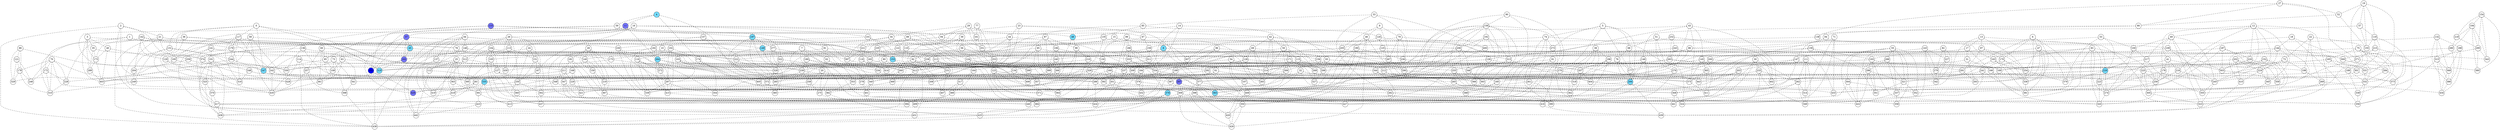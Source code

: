 digraph G
{

    // Graph properties
    overlap="false";
    outputorder="nodesfirst";
    // Vertices
    0 [fillcolor="white" shape="circle" style="filled" fixedsize="true" width="0.5"];
    1 [fillcolor="white" shape="circle" style="filled" fixedsize="true" width="0.5"];
    2 [fillcolor="white" shape="circle" style="filled" fixedsize="true" width="0.5"];
    3 [fillcolor="white" shape="circle" style="filled" fixedsize="true" width="0.5"];
    4 [fillcolor="#77ddff" shape="circle" style="filled" fixedsize="true" width="0.5"];
    5 [fillcolor="white" shape="circle" style="filled" fixedsize="true" width="0.5"];
    6 [fillcolor="white" shape="circle" style="filled" fixedsize="true" width="0.5"];
    7 [fillcolor="white" shape="circle" style="filled" fixedsize="true" width="0.5"];
    8 [fillcolor="#77ddff" shape="circle" style="filled" fixedsize="true" width="0.5"];
    9 [fillcolor="white" shape="circle" style="filled" fixedsize="true" width="0.5"];
    10 [fillcolor="white" shape="circle" style="filled" fixedsize="true" width="0.5"];
    11 [fillcolor="#7777ff" shape="circle" style="filled" fixedsize="true" width="0.5"];
    12 [fillcolor="white" shape="circle" style="filled" fixedsize="true" width="0.5"];
    13 [fillcolor="white" shape="circle" style="filled" fixedsize="true" width="0.5"];
    14 [fillcolor="white" shape="circle" style="filled" fixedsize="true" width="0.5"];
    15 [fillcolor="white" shape="circle" style="filled" fixedsize="true" width="0.5"];
    16 [fillcolor="white" shape="circle" style="filled" fixedsize="true" width="0.5"];
    17 [fillcolor="white" shape="circle" style="filled" fixedsize="true" width="0.5"];
    18 [fillcolor="white" shape="circle" style="filled" fixedsize="true" width="0.5"];
    19 [fillcolor="white" shape="circle" style="filled" fixedsize="true" width="0.5"];
    20 [fillcolor="white" shape="circle" style="filled" fixedsize="true" width="0.5"];
    21 [fillcolor="white" shape="circle" style="filled" fixedsize="true" width="0.5"];
    22 [fillcolor="white" shape="circle" style="filled" fixedsize="true" width="0.5"];
    23 [fillcolor="white" shape="circle" style="filled" fixedsize="true" width="0.5"];
    24 [fillcolor="white" shape="circle" style="filled" fixedsize="true" width="0.5"];
    25 [fillcolor="white" shape="circle" style="filled" fixedsize="true" width="0.5"];
    26 [fillcolor="white" shape="circle" style="filled" fixedsize="true" width="0.5"];
    27 [fillcolor="white" shape="circle" style="filled" fixedsize="true" width="0.5"];
    28 [fillcolor="white" shape="circle" style="filled" fixedsize="true" width="0.5"];
    29 [fillcolor="white" shape="circle" style="filled" fixedsize="true" width="0.5"];
    30 [fillcolor="white" shape="circle" style="filled" fixedsize="true" width="0.5"];
    31 [fillcolor="white" shape="circle" style="filled" fixedsize="true" width="0.5"];
    32 [fillcolor="white" shape="circle" style="filled" fixedsize="true" width="0.5"];
    33 [fillcolor="white" shape="circle" style="filled" fixedsize="true" width="0.5"];
    34 [fillcolor="white" shape="circle" style="filled" fixedsize="true" width="0.5"];
    35 [fillcolor="white" shape="circle" style="filled" fixedsize="true" width="0.5"];
    36 [fillcolor="white" shape="circle" style="filled" fixedsize="true" width="0.5"];
    37 [fillcolor="#7777ff" shape="circle" style="filled" fixedsize="true" width="0.5"];
    38 [fillcolor="white" shape="circle" style="filled" fixedsize="true" width="0.5"];
    39 [fillcolor="white" shape="circle" style="filled" fixedsize="true" width="0.5"];
    40 [fillcolor="white" shape="circle" style="filled" fixedsize="true" width="0.5"];
    41 [fillcolor="white" shape="circle" style="filled" fixedsize="true" width="0.5"];
    42 [fillcolor="white" shape="circle" style="filled" fixedsize="true" width="0.5"];
    43 [fillcolor="white" shape="circle" style="filled" fixedsize="true" width="0.5"];
    44 [fillcolor="white" shape="circle" style="filled" fixedsize="true" width="0.5"];
    45 [fillcolor="#77ddff" shape="circle" style="filled" fixedsize="true" width="0.5"];
    46 [fillcolor="white" shape="circle" style="filled" fixedsize="true" width="0.5"];
    47 [fillcolor="white" shape="circle" style="filled" fixedsize="true" width="0.5"];
    48 [fillcolor="#77ddff" shape="circle" style="filled" fixedsize="true" width="0.5"];
    49 [fillcolor="white" shape="circle" style="filled" fixedsize="true" width="0.5"];
    50 [fillcolor="white" shape="circle" style="filled" fixedsize="true" width="0.5"];
    51 [fillcolor="white" shape="circle" style="filled" fixedsize="true" width="0.5"];
    52 [fillcolor="white" shape="circle" style="filled" fixedsize="true" width="0.5"];
    53 [fillcolor="white" shape="circle" style="filled" fixedsize="true" width="0.5"];
    54 [fillcolor="white" shape="circle" style="filled" fixedsize="true" width="0.5"];
    55 [fillcolor="white" shape="circle" style="filled" fixedsize="true" width="0.5"];
    56 [fillcolor="white" shape="circle" style="filled" fixedsize="true" width="0.5"];
    57 [fillcolor="white" shape="circle" style="filled" fixedsize="true" width="0.5"];
    58 [fillcolor="white" shape="circle" style="filled" fixedsize="true" width="0.5"];
    59 [fillcolor="white" shape="circle" style="filled" fixedsize="true" width="0.5"];
    60 [fillcolor="white" shape="circle" style="filled" fixedsize="true" width="0.5"];
    61 [fillcolor="white" shape="circle" style="filled" fixedsize="true" width="0.5"];
    62 [fillcolor="white" shape="circle" style="filled" fixedsize="true" width="0.5"];
    63 [fillcolor="white" shape="circle" style="filled" fixedsize="true" width="0.5"];
    64 [fillcolor="white" shape="circle" style="filled" fixedsize="true" width="0.5"];
    65 [fillcolor="white" shape="circle" style="filled" fixedsize="true" width="0.5"];
    66 [fillcolor="white" shape="circle" style="filled" fixedsize="true" width="0.5"];
    67 [fillcolor="white" shape="circle" style="filled" fixedsize="true" width="0.5"];
    68 [fillcolor="white" shape="circle" style="filled" fixedsize="true" width="0.5"];
    69 [fillcolor="white" shape="circle" style="filled" fixedsize="true" width="0.5"];
    70 [fillcolor="white" shape="circle" style="filled" fixedsize="true" width="0.5"];
    71 [fillcolor="white" shape="circle" style="filled" fixedsize="true" width="0.5"];
    72 [fillcolor="white" shape="circle" style="filled" fixedsize="true" width="0.5"];
    73 [fillcolor="white" shape="circle" style="filled" fixedsize="true" width="0.5"];
    74 [fillcolor="white" shape="circle" style="filled" fixedsize="true" width="0.5"];
    75 [fillcolor="white" shape="circle" style="filled" fixedsize="true" width="0.5"];
    76 [fillcolor="white" shape="circle" style="filled" fixedsize="true" width="0.5"];
    77 [fillcolor="white" shape="circle" style="filled" fixedsize="true" width="0.5"];
    78 [fillcolor="white" shape="circle" style="filled" fixedsize="true" width="0.5"];
    79 [fillcolor="white" shape="circle" style="filled" fixedsize="true" width="0.5"];
    80 [fillcolor="white" shape="circle" style="filled" fixedsize="true" width="0.5"];
    81 [fillcolor="white" shape="circle" style="filled" fixedsize="true" width="0.5"];
    82 [fillcolor="white" shape="circle" style="filled" fixedsize="true" width="0.5"];
    83 [fillcolor="white" shape="circle" style="filled" fixedsize="true" width="0.5"];
    84 [fillcolor="white" shape="circle" style="filled" fixedsize="true" width="0.5"];
    85 [fillcolor="white" shape="circle" style="filled" fixedsize="true" width="0.5"];
    86 [fillcolor="white" shape="circle" style="filled" fixedsize="true" width="0.5"];
    87 [fillcolor="white" shape="circle" style="filled" fixedsize="true" width="0.5"];
    88 [fillcolor="white" shape="circle" style="filled" fixedsize="true" width="0.5"];
    89 [fillcolor="white" shape="circle" style="filled" fixedsize="true" width="0.5"];
    90 [fillcolor="white" shape="circle" style="filled" fixedsize="true" width="0.5"];
    91 [fillcolor="white" shape="circle" style="filled" fixedsize="true" width="0.5"];
    92 [fillcolor="white" shape="circle" style="filled" fixedsize="true" width="0.5"];
    93 [fillcolor="white" shape="circle" style="filled" fixedsize="true" width="0.5"];
    94 [fillcolor="white" shape="circle" style="filled" fixedsize="true" width="0.5"];
    95 [fillcolor="white" shape="circle" style="filled" fixedsize="true" width="0.5"];
    96 [fillcolor="white" shape="circle" style="filled" fixedsize="true" width="0.5"];
    97 [fillcolor="white" shape="circle" style="filled" fixedsize="true" width="0.5"];
    98 [fillcolor="white" shape="circle" style="filled" fixedsize="true" width="0.5"];
    99 [fillcolor="white" shape="circle" style="filled" fixedsize="true" width="0.5"];
    100 [fillcolor="white" shape="circle" style="filled" fixedsize="true" width="0.5"];
    101 [fillcolor="white" shape="circle" style="filled" fixedsize="true" width="0.5"];
    102 [fillcolor="white" shape="circle" style="filled" fixedsize="true" width="0.5"];
    103 [fillcolor="white" shape="circle" style="filled" fixedsize="true" width="0.5"];
    104 [fillcolor="white" shape="circle" style="filled" fixedsize="true" width="0.5"];
    105 [fillcolor="white" shape="circle" style="filled" fixedsize="true" width="0.5"];
    106 [fillcolor="white" shape="circle" style="filled" fixedsize="true" width="0.5"];
    107 [fillcolor="white" shape="circle" style="filled" fixedsize="true" width="0.5"];
    108 [fillcolor="white" shape="circle" style="filled" fixedsize="true" width="0.5"];
    109 [fillcolor="white" shape="circle" style="filled" fixedsize="true" width="0.5"];
    110 [fillcolor="white" shape="circle" style="filled" fixedsize="true" width="0.5"];
    111 [fillcolor="white" shape="circle" style="filled" fixedsize="true" width="0.5"];
    112 [fillcolor="white" shape="circle" style="filled" fixedsize="true" width="0.5"];
    113 [fillcolor="white" shape="circle" style="filled" fixedsize="true" width="0.5"];
    114 [fillcolor="white" shape="circle" style="filled" fixedsize="true" width="0.5"];
    115 [fillcolor="white" shape="circle" style="filled" fixedsize="true" width="0.5"];
    116 [fillcolor="white" shape="circle" style="filled" fixedsize="true" width="0.5"];
    117 [fillcolor="white" shape="circle" style="filled" fixedsize="true" width="0.5"];
    118 [fillcolor="white" shape="circle" style="filled" fixedsize="true" width="0.5"];
    119 [fillcolor="white" shape="circle" style="filled" fixedsize="true" width="0.5"];
    120 [fillcolor="white" shape="circle" style="filled" fixedsize="true" width="0.5"];
    121 [fillcolor="white" shape="circle" style="filled" fixedsize="true" width="0.5"];
    122 [fillcolor="white" shape="circle" style="filled" fixedsize="true" width="0.5"];
    123 [fillcolor="white" shape="circle" style="filled" fixedsize="true" width="0.5"];
    124 [fillcolor="white" shape="circle" style="filled" fixedsize="true" width="0.5"];
    125 [fillcolor="white" shape="circle" style="filled" fixedsize="true" width="0.5"];
    126 [fillcolor="white" shape="circle" style="filled" fixedsize="true" width="0.5"];
    127 [fillcolor="white" shape="circle" style="filled" fixedsize="true" width="0.5"];
    128 [fillcolor="white" shape="circle" style="filled" fixedsize="true" width="0.5"];
    129 [fillcolor="white" shape="circle" style="filled" fixedsize="true" width="0.5"];
    130 [fillcolor="white" shape="circle" style="filled" fixedsize="true" width="0.5"];
    131 [fillcolor="white" shape="circle" style="filled" fixedsize="true" width="0.5"];
    132 [fillcolor="white" shape="circle" style="filled" fixedsize="true" width="0.5"];
    133 [fillcolor="#7777ff" shape="circle" style="filled" fixedsize="true" width="0.5"];
    134 [fillcolor="white" shape="circle" style="filled" fixedsize="true" width="0.5"];
    135 [fillcolor="white" shape="circle" style="filled" fixedsize="true" width="0.5"];
    136 [fillcolor="white" shape="circle" style="filled" fixedsize="true" width="0.5"];
    137 [fillcolor="white" shape="circle" style="filled" fixedsize="true" width="0.5"];
    138 [fillcolor="white" shape="circle" style="filled" fixedsize="true" width="0.5"];
    139 [fillcolor="white" shape="circle" style="filled" fixedsize="true" width="0.5"];
    140 [fillcolor="white" shape="circle" style="filled" fixedsize="true" width="0.5"];
    141 [fillcolor="white" shape="circle" style="filled" fixedsize="true" width="0.5"];
    142 [fillcolor="white" shape="circle" style="filled" fixedsize="true" width="0.5"];
    143 [fillcolor="white" shape="circle" style="filled" fixedsize="true" width="0.5"];
    144 [fillcolor="white" shape="circle" style="filled" fixedsize="true" width="0.5"];
    145 [fillcolor="white" shape="circle" style="filled" fixedsize="true" width="0.5"];
    146 [fillcolor="white" shape="circle" style="filled" fixedsize="true" width="0.5"];
    147 [fillcolor="white" shape="circle" style="filled" fixedsize="true" width="0.5"];
    148 [fillcolor="white" shape="circle" style="filled" fixedsize="true" width="0.5"];
    149 [fillcolor="#77ddff" shape="circle" style="filled" fixedsize="true" width="0.5"];
    150 [fillcolor="white" shape="circle" style="filled" fixedsize="true" width="0.5"];
    151 [fillcolor="white" shape="circle" style="filled" fixedsize="true" width="0.5"];
    152 [fillcolor="white" shape="circle" style="filled" fixedsize="true" width="0.5"];
    153 [fillcolor="#77ddff" shape="circle" style="filled" fixedsize="true" width="0.5"];
    154 [fillcolor="white" shape="circle" style="filled" fixedsize="true" width="0.5"];
    155 [fillcolor="white" shape="circle" style="filled" fixedsize="true" width="0.5"];
    156 [fillcolor="white" shape="circle" style="filled" fixedsize="true" width="0.5"];
    157 [fillcolor="white" shape="circle" style="filled" fixedsize="true" width="0.5"];
    158 [fillcolor="white" shape="circle" style="filled" fixedsize="true" width="0.5"];
    159 [fillcolor="white" shape="circle" style="filled" fixedsize="true" width="0.5"];
    160 [fillcolor="white" shape="circle" style="filled" fixedsize="true" width="0.5"];
    161 [fillcolor="white" shape="circle" style="filled" fixedsize="true" width="0.5"];
    162 [fillcolor="#7777ff" shape="circle" style="filled" fixedsize="true" width="0.5"];
    163 [fillcolor="white" shape="circle" style="filled" fixedsize="true" width="0.5"];
    164 [fillcolor="white" shape="circle" style="filled" fixedsize="true" width="0.5"];
    165 [fillcolor="white" shape="circle" style="filled" fixedsize="true" width="0.5"];
    166 [fillcolor="white" shape="circle" style="filled" fixedsize="true" width="0.5"];
    167 [fillcolor="white" shape="circle" style="filled" fixedsize="true" width="0.5"];
    168 [fillcolor="white" shape="circle" style="filled" fixedsize="true" width="0.5"];
    169 [fillcolor="white" shape="circle" style="filled" fixedsize="true" width="0.5"];
    170 [fillcolor="white" shape="circle" style="filled" fixedsize="true" width="0.5"];
    171 [fillcolor="white" shape="circle" style="filled" fixedsize="true" width="0.5"];
    172 [fillcolor="white" shape="circle" style="filled" fixedsize="true" width="0.5"];
    173 [fillcolor="white" shape="circle" style="filled" fixedsize="true" width="0.5"];
    174 [fillcolor="white" shape="circle" style="filled" fixedsize="true" width="0.5"];
    175 [fillcolor="white" shape="circle" style="filled" fixedsize="true" width="0.5"];
    176 [fillcolor="white" shape="circle" style="filled" fixedsize="true" width="0.5"];
    177 [fillcolor="white" shape="circle" style="filled" fixedsize="true" width="0.5"];
    178 [fillcolor="white" shape="circle" style="filled" fixedsize="true" width="0.5"];
    179 [fillcolor="white" shape="circle" style="filled" fixedsize="true" width="0.5"];
    180 [fillcolor="white" shape="circle" style="filled" fixedsize="true" width="0.5"];
    181 [fillcolor="white" shape="circle" style="filled" fixedsize="true" width="0.5"];
    182 [fillcolor="white" shape="circle" style="filled" fixedsize="true" width="0.5"];
    183 [fillcolor="white" shape="circle" style="filled" fixedsize="true" width="0.5"];
    184 [fillcolor="white" shape="circle" style="filled" fixedsize="true" width="0.5"];
    185 [fillcolor="white" shape="circle" style="filled" fixedsize="true" width="0.5"];
    186 [fillcolor="white" shape="circle" style="filled" fixedsize="true" width="0.5"];
    187 [fillcolor="white" shape="circle" style="filled" fixedsize="true" width="0.5"];
    188 [fillcolor="white" shape="circle" style="filled" fixedsize="true" width="0.5"];
    189 [fillcolor="white" shape="circle" style="filled" fixedsize="true" width="0.5"];
    190 [fillcolor="white" shape="circle" style="filled" fixedsize="true" width="0.5"];
    191 [fillcolor="white" shape="circle" style="filled" fixedsize="true" width="0.5"];
    192 [fillcolor="white" shape="circle" style="filled" fixedsize="true" width="0.5"];
    193 [fillcolor="white" shape="circle" style="filled" fixedsize="true" width="0.5"];
    194 [fillcolor="white" shape="circle" style="filled" fixedsize="true" width="0.5"];
    195 [fillcolor="white" shape="circle" style="filled" fixedsize="true" width="0.5"];
    196 [fillcolor="white" shape="circle" style="filled" fixedsize="true" width="0.5"];
    197 [fillcolor="#77ddff" shape="circle" style="filled" fixedsize="true" width="0.5"];
    198 [fillcolor="white" shape="circle" style="filled" fixedsize="true" width="0.5"];
    199 [fillcolor="white" shape="circle" style="filled" fixedsize="true" width="0.5"];
    200 [fillcolor="white" shape="circle" style="filled" fixedsize="true" width="0.5"];
    201 [fillcolor="white" shape="circle" style="filled" fixedsize="true" width="0.5"];
    202 [fillcolor="white" shape="circle" style="filled" fixedsize="true" width="0.5"];
    203 [fillcolor="white" shape="circle" style="filled" fixedsize="true" width="0.5"];
    204 [fillcolor="white" shape="circle" style="filled" fixedsize="true" width="0.5"];
    205 [fillcolor="white" shape="circle" style="filled" fixedsize="true" width="0.5"];
    206 [fillcolor="white" shape="circle" style="filled" fixedsize="true" width="0.5"];
    207 [fillcolor="white" shape="circle" style="filled" fixedsize="true" width="0.5"];
    208 [fillcolor="white" shape="circle" style="filled" fixedsize="true" width="0.5"];
    209 [fillcolor="white" shape="circle" style="filled" fixedsize="true" width="0.5"];
    210 [fillcolor="white" shape="circle" style="filled" fixedsize="true" width="0.5"];
    211 [fillcolor="white" shape="circle" style="filled" fixedsize="true" width="0.5"];
    212 [fillcolor="white" shape="circle" style="filled" fixedsize="true" width="0.5"];
    213 [fillcolor="white" shape="circle" style="filled" fixedsize="true" width="0.5"];
    214 [fillcolor="white" shape="circle" style="filled" fixedsize="true" width="0.5"];
    215 [fillcolor="white" shape="circle" style="filled" fixedsize="true" width="0.5"];
    216 [fillcolor="white" shape="circle" style="filled" fixedsize="true" width="0.5"];
    217 [fillcolor="white" shape="circle" style="filled" fixedsize="true" width="0.5"];
    218 [fillcolor="white" shape="circle" style="filled" fixedsize="true" width="0.5"];
    219 [fillcolor="white" shape="circle" style="filled" fixedsize="true" width="0.5"];
    220 [fillcolor="white" shape="circle" style="filled" fixedsize="true" width="0.5"];
    221 [fillcolor="white" shape="circle" style="filled" fixedsize="true" width="0.5"];
    222 [fillcolor="white" shape="circle" style="filled" fixedsize="true" width="0.5"];
    223 [fillcolor="white" shape="circle" style="filled" fixedsize="true" width="0.5"];
    224 [fillcolor="white" shape="circle" style="filled" fixedsize="true" width="0.5"];
    225 [fillcolor="white" shape="circle" style="filled" fixedsize="true" width="0.5"];
    226 [fillcolor="#77ddff" shape="circle" style="filled" fixedsize="true" width="0.5"];
    227 [fillcolor="white" shape="circle" style="filled" fixedsize="true" width="0.5"];
    228 [fillcolor="white" shape="circle" style="filled" fixedsize="true" width="0.5"];
    229 [fillcolor="white" shape="circle" style="filled" fixedsize="true" width="0.5"];
    230 [fillcolor="white" shape="circle" style="filled" fixedsize="true" width="0.5"];
    231 [fillcolor="white" shape="circle" style="filled" fixedsize="true" width="0.5"];
    232 [fillcolor="white" shape="circle" style="filled" fixedsize="true" width="0.5"];
    233 [fillcolor="white" shape="circle" style="filled" fixedsize="true" width="0.5"];
    234 [fillcolor="white" shape="circle" style="filled" fixedsize="true" width="0.5"];
    235 [fillcolor="white" shape="circle" style="filled" fixedsize="true" width="0.5"];
    236 [fillcolor="white" shape="circle" style="filled" fixedsize="true" width="0.5"];
    237 [fillcolor="white" shape="circle" style="filled" fixedsize="true" width="0.5"];
    238 [fillcolor="white" shape="circle" style="filled" fixedsize="true" width="0.5"];
    239 [fillcolor="white" shape="circle" style="filled" fixedsize="true" width="0.5"];
    240 [fillcolor="white" shape="circle" style="filled" fixedsize="true" width="0.5"];
    241 [fillcolor="white" shape="circle" style="filled" fixedsize="true" width="0.5"];
    242 [fillcolor="white" shape="circle" style="filled" fixedsize="true" width="0.5"];
    243 [fillcolor="white" shape="circle" style="filled" fixedsize="true" width="0.5"];
    244 [fillcolor="white" shape="circle" style="filled" fixedsize="true" width="0.5"];
    245 [fillcolor="white" shape="circle" style="filled" fixedsize="true" width="0.5"];
    246 [fillcolor="white" shape="circle" style="filled" fixedsize="true" width="0.5"];
    247 [fillcolor="#77ddff" shape="circle" style="filled" fixedsize="true" width="0.5"];
    248 [fillcolor="white" shape="circle" style="filled" fixedsize="true" width="0.5"];
    249 [fillcolor="white" shape="circle" style="filled" fixedsize="true" width="0.5"];
    250 [fillcolor="white" shape="circle" style="filled" fixedsize="true" width="0.5"];
    251 [fillcolor="white" shape="circle" style="filled" fixedsize="true" width="0.5"];
    252 [fillcolor="#0000ff" shape="circle" style="filled" fixedsize="true" width="0.5"];
    253 [fillcolor="white" shape="circle" style="filled" fixedsize="true" width="0.5"];
    254 [fillcolor="white" shape="circle" style="filled" fixedsize="true" width="0.5"];
    255 [fillcolor="white" shape="circle" style="filled" fixedsize="true" width="0.5"];
    256 [fillcolor="white" shape="circle" style="filled" fixedsize="true" width="0.5"];
    257 [fillcolor="white" shape="circle" style="filled" fixedsize="true" width="0.5"];
    258 [fillcolor="white" shape="circle" style="filled" fixedsize="true" width="0.5"];
    259 [fillcolor="white" shape="circle" style="filled" fixedsize="true" width="0.5"];
    260 [fillcolor="white" shape="circle" style="filled" fixedsize="true" width="0.5"];
    261 [fillcolor="white" shape="circle" style="filled" fixedsize="true" width="0.5"];
    262 [fillcolor="white" shape="circle" style="filled" fixedsize="true" width="0.5"];
    263 [fillcolor="white" shape="circle" style="filled" fixedsize="true" width="0.5"];
    264 [fillcolor="#77ddff" shape="circle" style="filled" fixedsize="true" width="0.5"];
    265 [fillcolor="white" shape="circle" style="filled" fixedsize="true" width="0.5"];
    266 [fillcolor="white" shape="circle" style="filled" fixedsize="true" width="0.5"];
    267 [fillcolor="white" shape="circle" style="filled" fixedsize="true" width="0.5"];
    268 [fillcolor="white" shape="circle" style="filled" fixedsize="true" width="0.5"];
    269 [fillcolor="white" shape="circle" style="filled" fixedsize="true" width="0.5"];
    270 [fillcolor="white" shape="circle" style="filled" fixedsize="true" width="0.5"];
    271 [fillcolor="white" shape="circle" style="filled" fixedsize="true" width="0.5"];
    272 [fillcolor="white" shape="circle" style="filled" fixedsize="true" width="0.5"];
    273 [fillcolor="white" shape="circle" style="filled" fixedsize="true" width="0.5"];
    274 [fillcolor="white" shape="circle" style="filled" fixedsize="true" width="0.5"];
    275 [fillcolor="white" shape="circle" style="filled" fixedsize="true" width="0.5"];
    276 [fillcolor="white" shape="circle" style="filled" fixedsize="true" width="0.5"];
    277 [fillcolor="white" shape="circle" style="filled" fixedsize="true" width="0.5"];
    278 [fillcolor="white" shape="circle" style="filled" fixedsize="true" width="0.5"];
    279 [fillcolor="white" shape="circle" style="filled" fixedsize="true" width="0.5"];
    280 [fillcolor="white" shape="circle" style="filled" fixedsize="true" width="0.5"];
    281 [fillcolor="white" shape="circle" style="filled" fixedsize="true" width="0.5"];
    282 [fillcolor="white" shape="circle" style="filled" fixedsize="true" width="0.5"];
    283 [fillcolor="white" shape="circle" style="filled" fixedsize="true" width="0.5"];
    284 [fillcolor="white" shape="circle" style="filled" fixedsize="true" width="0.5"];
    285 [fillcolor="white" shape="circle" style="filled" fixedsize="true" width="0.5"];
    286 [fillcolor="white" shape="circle" style="filled" fixedsize="true" width="0.5"];
    287 [fillcolor="#7777ff" shape="circle" style="filled" fixedsize="true" width="0.5"];
    288 [fillcolor="white" shape="circle" style="filled" fixedsize="true" width="0.5"];
    289 [fillcolor="white" shape="circle" style="filled" fixedsize="true" width="0.5"];
    290 [fillcolor="white" shape="circle" style="filled" fixedsize="true" width="0.5"];
    291 [fillcolor="white" shape="circle" style="filled" fixedsize="true" width="0.5"];
    292 [fillcolor="white" shape="circle" style="filled" fixedsize="true" width="0.5"];
    293 [fillcolor="white" shape="circle" style="filled" fixedsize="true" width="0.5"];
    294 [fillcolor="#77ddff" shape="circle" style="filled" fixedsize="true" width="0.5"];
    295 [fillcolor="white" shape="circle" style="filled" fixedsize="true" width="0.5"];
    296 [fillcolor="white" shape="circle" style="filled" fixedsize="true" width="0.5"];
    297 [fillcolor="white" shape="circle" style="filled" fixedsize="true" width="0.5"];
    298 [fillcolor="white" shape="circle" style="filled" fixedsize="true" width="0.5"];
    299 [fillcolor="white" shape="circle" style="filled" fixedsize="true" width="0.5"];
    300 [fillcolor="white" shape="circle" style="filled" fixedsize="true" width="0.5"];
    301 [fillcolor="white" shape="circle" style="filled" fixedsize="true" width="0.5"];
    302 [fillcolor="white" shape="circle" style="filled" fixedsize="true" width="0.5"];
    303 [fillcolor="white" shape="circle" style="filled" fixedsize="true" width="0.5"];
    304 [fillcolor="white" shape="circle" style="filled" fixedsize="true" width="0.5"];
    305 [fillcolor="white" shape="circle" style="filled" fixedsize="true" width="0.5"];
    306 [fillcolor="white" shape="circle" style="filled" fixedsize="true" width="0.5"];
    307 [fillcolor="white" shape="circle" style="filled" fixedsize="true" width="0.5"];
    308 [fillcolor="white" shape="circle" style="filled" fixedsize="true" width="0.5"];
    309 [fillcolor="white" shape="circle" style="filled" fixedsize="true" width="0.5"];
    310 [fillcolor="white" shape="circle" style="filled" fixedsize="true" width="0.5"];
    311 [fillcolor="white" shape="circle" style="filled" fixedsize="true" width="0.5"];
    312 [fillcolor="white" shape="circle" style="filled" fixedsize="true" width="0.5"];
    313 [fillcolor="white" shape="circle" style="filled" fixedsize="true" width="0.5"];
    314 [fillcolor="white" shape="circle" style="filled" fixedsize="true" width="0.5"];
    315 [fillcolor="white" shape="circle" style="filled" fixedsize="true" width="0.5"];
    316 [fillcolor="white" shape="circle" style="filled" fixedsize="true" width="0.5"];
    317 [fillcolor="white" shape="circle" style="filled" fixedsize="true" width="0.5"];
    318 [fillcolor="white" shape="circle" style="filled" fixedsize="true" width="0.5"];
    319 [fillcolor="#77ddff" shape="circle" style="filled" fixedsize="true" width="0.5"];
    320 [fillcolor="white" shape="circle" style="filled" fixedsize="true" width="0.5"];
    321 [fillcolor="white" shape="circle" style="filled" fixedsize="true" width="0.5"];
    322 [fillcolor="white" shape="circle" style="filled" fixedsize="true" width="0.5"];
    323 [fillcolor="white" shape="circle" style="filled" fixedsize="true" width="0.5"];
    324 [fillcolor="white" shape="circle" style="filled" fixedsize="true" width="0.5"];
    325 [fillcolor="white" shape="circle" style="filled" fixedsize="true" width="0.5"];
    326 [fillcolor="white" shape="circle" style="filled" fixedsize="true" width="0.5"];
    327 [fillcolor="white" shape="circle" style="filled" fixedsize="true" width="0.5"];
    328 [fillcolor="white" shape="circle" style="filled" fixedsize="true" width="0.5"];
    329 [fillcolor="white" shape="circle" style="filled" fixedsize="true" width="0.5"];
    330 [fillcolor="white" shape="circle" style="filled" fixedsize="true" width="0.5"];
    331 [fillcolor="white" shape="circle" style="filled" fixedsize="true" width="0.5"];
    332 [fillcolor="white" shape="circle" style="filled" fixedsize="true" width="0.5"];
    333 [fillcolor="white" shape="circle" style="filled" fixedsize="true" width="0.5"];
    334 [fillcolor="white" shape="circle" style="filled" fixedsize="true" width="0.5"];
    335 [fillcolor="#77ddff" shape="circle" style="filled" fixedsize="true" width="0.5"];
    336 [fillcolor="white" shape="circle" style="filled" fixedsize="true" width="0.5"];
    337 [fillcolor="white" shape="circle" style="filled" fixedsize="true" width="0.5"];
    338 [fillcolor="white" shape="circle" style="filled" fixedsize="true" width="0.5"];
    339 [fillcolor="white" shape="circle" style="filled" fixedsize="true" width="0.5"];
    340 [fillcolor="white" shape="circle" style="filled" fixedsize="true" width="0.5"];
    341 [fillcolor="white" shape="circle" style="filled" fixedsize="true" width="0.5"];
    342 [fillcolor="white" shape="circle" style="filled" fixedsize="true" width="0.5"];
    343 [fillcolor="white" shape="circle" style="filled" fixedsize="true" width="0.5"];
    344 [fillcolor="white" shape="circle" style="filled" fixedsize="true" width="0.5"];
    345 [fillcolor="white" shape="circle" style="filled" fixedsize="true" width="0.5"];
    346 [fillcolor="white" shape="circle" style="filled" fixedsize="true" width="0.5"];
    347 [fillcolor="white" shape="circle" style="filled" fixedsize="true" width="0.5"];
    348 [fillcolor="white" shape="circle" style="filled" fixedsize="true" width="0.5"];
    349 [fillcolor="white" shape="circle" style="filled" fixedsize="true" width="0.5"];
    350 [fillcolor="white" shape="circle" style="filled" fixedsize="true" width="0.5"];
    351 [fillcolor="white" shape="circle" style="filled" fixedsize="true" width="0.5"];
    352 [fillcolor="white" shape="circle" style="filled" fixedsize="true" width="0.5"];
    353 [fillcolor="white" shape="circle" style="filled" fixedsize="true" width="0.5"];
    354 [fillcolor="white" shape="circle" style="filled" fixedsize="true" width="0.5"];
    355 [fillcolor="white" shape="circle" style="filled" fixedsize="true" width="0.5"];
    356 [fillcolor="white" shape="circle" style="filled" fixedsize="true" width="0.5"];
    357 [fillcolor="white" shape="circle" style="filled" fixedsize="true" width="0.5"];
    358 [fillcolor="white" shape="circle" style="filled" fixedsize="true" width="0.5"];
    359 [fillcolor="white" shape="circle" style="filled" fixedsize="true" width="0.5"];
    360 [fillcolor="white" shape="circle" style="filled" fixedsize="true" width="0.5"];
    361 [fillcolor="white" shape="circle" style="filled" fixedsize="true" width="0.5"];
    362 [fillcolor="white" shape="circle" style="filled" fixedsize="true" width="0.5"];
    363 [fillcolor="white" shape="circle" style="filled" fixedsize="true" width="0.5"];
    364 [fillcolor="white" shape="circle" style="filled" fixedsize="true" width="0.5"];
    365 [fillcolor="white" shape="circle" style="filled" fixedsize="true" width="0.5"];
    366 [fillcolor="white" shape="circle" style="filled" fixedsize="true" width="0.5"];
    367 [fillcolor="white" shape="circle" style="filled" fixedsize="true" width="0.5"];
    368 [fillcolor="white" shape="circle" style="filled" fixedsize="true" width="0.5"];
    369 [fillcolor="white" shape="circle" style="filled" fixedsize="true" width="0.5"];
    370 [fillcolor="white" shape="circle" style="filled" fixedsize="true" width="0.5"];
    371 [fillcolor="white" shape="circle" style="filled" fixedsize="true" width="0.5"];
    372 [fillcolor="white" shape="circle" style="filled" fixedsize="true" width="0.5"];
    373 [fillcolor="white" shape="circle" style="filled" fixedsize="true" width="0.5"];
    374 [fillcolor="white" shape="circle" style="filled" fixedsize="true" width="0.5"];
    375 [fillcolor="white" shape="circle" style="filled" fixedsize="true" width="0.5"];
    376 [fillcolor="white" shape="circle" style="filled" fixedsize="true" width="0.5"];
    377 [fillcolor="white" shape="circle" style="filled" fixedsize="true" width="0.5"];
    378 [fillcolor="#77ddff" shape="circle" style="filled" fixedsize="true" width="0.5"];
    379 [fillcolor="white" shape="circle" style="filled" fixedsize="true" width="0.5"];
    380 [fillcolor="white" shape="circle" style="filled" fixedsize="true" width="0.5"];
    381 [fillcolor="white" shape="circle" style="filled" fixedsize="true" width="0.5"];
    382 [fillcolor="white" shape="circle" style="filled" fixedsize="true" width="0.5"];
    383 [fillcolor="#77ddff" shape="circle" style="filled" fixedsize="true" width="0.5"];
    384 [fillcolor="white" shape="circle" style="filled" fixedsize="true" width="0.5"];
    385 [fillcolor="white" shape="circle" style="filled" fixedsize="true" width="0.5"];
    386 [fillcolor="white" shape="circle" style="filled" fixedsize="true" width="0.5"];
    387 [fillcolor="white" shape="circle" style="filled" fixedsize="true" width="0.5"];
    388 [fillcolor="white" shape="circle" style="filled" fixedsize="true" width="0.5"];
    389 [fillcolor="white" shape="circle" style="filled" fixedsize="true" width="0.5"];
    390 [fillcolor="white" shape="circle" style="filled" fixedsize="true" width="0.5"];
    391 [fillcolor="white" shape="circle" style="filled" fixedsize="true" width="0.5"];
    392 [fillcolor="white" shape="circle" style="filled" fixedsize="true" width="0.5"];
    393 [fillcolor="white" shape="circle" style="filled" fixedsize="true" width="0.5"];
    394 [fillcolor="white" shape="circle" style="filled" fixedsize="true" width="0.5"];
    395 [fillcolor="white" shape="circle" style="filled" fixedsize="true" width="0.5"];
    396 [fillcolor="white" shape="circle" style="filled" fixedsize="true" width="0.5"];
    397 [fillcolor="white" shape="circle" style="filled" fixedsize="true" width="0.5"];
    398 [fillcolor="white" shape="circle" style="filled" fixedsize="true" width="0.5"];
    399 [fillcolor="white" shape="circle" style="filled" fixedsize="true" width="0.5"];
    400 [fillcolor="white" shape="circle" style="filled" fixedsize="true" width="0.5"];
    401 [fillcolor="white" shape="circle" style="filled" fixedsize="true" width="0.5"];
    402 [fillcolor="white" shape="circle" style="filled" fixedsize="true" width="0.5"];
    403 [fillcolor="white" shape="circle" style="filled" fixedsize="true" width="0.5"];
    404 [fillcolor="white" shape="circle" style="filled" fixedsize="true" width="0.5"];
    405 [fillcolor="white" shape="circle" style="filled" fixedsize="true" width="0.5"];
    406 [fillcolor="white" shape="circle" style="filled" fixedsize="true" width="0.5"];
    407 [fillcolor="white" shape="circle" style="filled" fixedsize="true" width="0.5"];
    408 [fillcolor="white" shape="circle" style="filled" fixedsize="true" width="0.5"];
    409 [fillcolor="white" shape="circle" style="filled" fixedsize="true" width="0.5"];
    410 [fillcolor="white" shape="circle" style="filled" fixedsize="true" width="0.5"];
    411 [fillcolor="white" shape="circle" style="filled" fixedsize="true" width="0.5"];
    412 [fillcolor="white" shape="circle" style="filled" fixedsize="true" width="0.5"];
    413 [fillcolor="white" shape="circle" style="filled" fixedsize="true" width="0.5"];
    414 [fillcolor="white" shape="circle" style="filled" fixedsize="true" width="0.5"];
    415 [fillcolor="white" shape="circle" style="filled" fixedsize="true" width="0.5"];
    416 [fillcolor="white" shape="circle" style="filled" fixedsize="true" width="0.5"];
    417 [fillcolor="white" shape="circle" style="filled" fixedsize="true" width="0.5"];
    418 [fillcolor="white" shape="circle" style="filled" fixedsize="true" width="0.5"];
    419 [fillcolor="white" shape="circle" style="filled" fixedsize="true" width="0.5"];
    420 [fillcolor="white" shape="circle" style="filled" fixedsize="true" width="0.5"];
    421 [fillcolor="white" shape="circle" style="filled" fixedsize="true" width="0.5"];
    422 [fillcolor="white" shape="circle" style="filled" fixedsize="true" width="0.5"];
    423 [fillcolor="white" shape="circle" style="filled" fixedsize="true" width="0.5"];
    424 [fillcolor="white" shape="circle" style="filled" fixedsize="true" width="0.5"];
    425 [fillcolor="white" shape="circle" style="filled" fixedsize="true" width="0.5"];
    426 [fillcolor="white" shape="circle" style="filled" fixedsize="true" width="0.5"];
    427 [fillcolor="white" shape="circle" style="filled" fixedsize="true" width="0.5"];
    428 [fillcolor="white" shape="circle" style="filled" fixedsize="true" width="0.5"];
    429 [fillcolor="#7777ff" shape="circle" style="filled" fixedsize="true" width="0.5"];
    430 [fillcolor="white" shape="circle" style="filled" fixedsize="true" width="0.5"];
    431 [fillcolor="white" shape="circle" style="filled" fixedsize="true" width="0.5"];
    432 [fillcolor="white" shape="circle" style="filled" fixedsize="true" width="0.5"];
    433 [fillcolor="white" shape="circle" style="filled" fixedsize="true" width="0.5"];
    434 [fillcolor="white" shape="circle" style="filled" fixedsize="true" width="0.5"];
    435 [fillcolor="white" shape="circle" style="filled" fixedsize="true" width="0.5"];
    436 [fillcolor="white" shape="circle" style="filled" fixedsize="true" width="0.5"];
    437 [fillcolor="white" shape="circle" style="filled" fixedsize="true" width="0.5"];
    438 [fillcolor="white" shape="circle" style="filled" fixedsize="true" width="0.5"];
    439 [fillcolor="white" shape="circle" style="filled" fixedsize="true" width="0.5"];
    440 [fillcolor="white" shape="circle" style="filled" fixedsize="true" width="0.5"];
    441 [fillcolor="white" shape="circle" style="filled" fixedsize="true" width="0.5"];
    442 [fillcolor="white" shape="circle" style="filled" fixedsize="true" width="0.5"];
    443 [fillcolor="white" shape="circle" style="filled" fixedsize="true" width="0.5"];
    0 -> 117 [style="dashed" dir="none"];
    0 -> 131 [style="dashed" dir="none"];
    0 -> 247 [style="dashed" dir="none"];
    0 -> 319 [style="dashed" dir="none"];
    0 -> 325 [style="dashed" dir="none"];
    0 -> 328 [style="dashed" dir="none"];
    1 -> 78 [style="dashed" dir="none"];
    1 -> 172 [style="dashed" dir="none"];
    1 -> 228 [style="dashed" dir="none"];
    1 -> 230 [style="dashed" dir="none"];
    2 -> 21 [style="dashed" dir="none"];
    2 -> 374 [style="dashed" dir="none"];
    2 -> 425 [style="dashed" dir="none"];
    2 -> 428 [style="dashed" dir="none"];
    2 -> 438 [style="dashed" dir="none"];
    3 -> 35 [style="dashed" dir="none"];
    3 -> 40 [style="dashed" dir="none"];
    3 -> 173 [style="dashed" dir="none"];
    3 -> 211 [style="dashed" dir="none"];
    3 -> 289 [style="dashed" dir="none"];
    3 -> 403 [style="dashed" dir="none"];
    4 -> 11 [style="dashed" dir="none"];
    4 -> 59 [style="dashed" dir="none"];
    4 -> 174 [style="dashed" dir="none"];
    4 -> 285 [style="dashed" dir="none"];
    5 -> 68 [style="dashed" dir="none"];
    5 -> 74 [style="dashed" dir="none"];
    5 -> 177 [style="dashed" dir="none"];
    5 -> 273 [style="dashed" dir="none"];
    5 -> 294 [style="dashed" dir="none"];
    5 -> 416 [style="dashed" dir="none"];
    6 -> 47 [style="dashed" dir="none"];
    6 -> 170 [style="dashed" dir="none"];
    6 -> 291 [style="dashed" dir="none"];
    6 -> 293 [style="dashed" dir="none"];
    6 -> 336 [style="dashed" dir="none"];
    6 -> 381 [style="dashed" dir="none"];
    7 -> 20 [style="dashed" dir="none"];
    7 -> 62 [style="dashed" dir="none"];
    7 -> 275 [style="dashed" dir="none"];
    7 -> 353 [style="dashed" dir="none"];
    8 -> 61 [style="dashed" dir="none"];
    8 -> 124 [style="dashed" dir="none"];
    8 -> 162 [style="dashed" dir="none"];
    8 -> 441 [style="dashed" dir="none"];
    9 -> 46 [style="dashed" dir="none"];
    9 -> 79 [style="dashed" dir="none"];
    9 -> 205 [style="dashed" dir="none"];
    9 -> 267 [style="dashed" dir="none"];
    10 -> 153 [style="dashed" dir="none"];
    10 -> 347 [style="dashed" dir="none"];
    10 -> 394 [style="dashed" dir="none"];
    10 -> 414 [style="dashed" dir="none"];
    11 -> 37 [style="dashed" dir="none"];
    11 -> 48 [style="dashed" dir="none"];
    11 -> 252 [style="dashed" dir="none"];
    11 -> 264 [style="dashed" dir="none"];
    12 -> 41 [style="dashed" dir="none"];
    12 -> 49 [style="dashed" dir="none"];
    12 -> 216 [style="dashed" dir="none"];
    12 -> 220 [style="dashed" dir="none"];
    12 -> 245 [style="dashed" dir="none"];
    12 -> 303 [style="dashed" dir="none"];
    12 -> 323 [style="dashed" dir="none"];
    12 -> 359 [style="dashed" dir="none"];
    13 -> 17 [style="dashed" dir="none"];
    13 -> 97 [style="dashed" dir="none"];
    13 -> 254 [style="dashed" dir="none"];
    13 -> 305 [style="dashed" dir="none"];
    13 -> 433 [style="dashed" dir="none"];
    14 -> 89 [style="dashed" dir="none"];
    14 -> 171 [style="dashed" dir="none"];
    14 -> 184 [style="dashed" dir="none"];
    14 -> 209 [style="dashed" dir="none"];
    15 -> 110 [style="dashed" dir="none"];
    15 -> 128 [style="dashed" dir="none"];
    15 -> 221 [style="dashed" dir="none"];
    15 -> 343 [style="dashed" dir="none"];
    16 -> 26 [style="dashed" dir="none"];
    16 -> 101 [style="dashed" dir="none"];
    16 -> 167 [style="dashed" dir="none"];
    16 -> 195 [style="dashed" dir="none"];
    16 -> 240 [style="dashed" dir="none"];
    16 -> 334 [style="dashed" dir="none"];
    16 -> 419 [style="dashed" dir="none"];
    17 -> 31 [style="dashed" dir="none"];
    17 -> 156 [style="dashed" dir="none"];
    17 -> 166 [style="dashed" dir="none"];
    18 -> 144 [style="dashed" dir="none"];
    18 -> 332 [style="dashed" dir="none"];
    18 -> 337 [style="dashed" dir="none"];
    18 -> 356 [style="dashed" dir="none"];
    19 -> 52 [style="dashed" dir="none"];
    19 -> 57 [style="dashed" dir="none"];
    19 -> 119 [style="dashed" dir="none"];
    19 -> 155 [style="dashed" dir="none"];
    19 -> 245 [style="dashed" dir="none"];
    19 -> 271 [style="dashed" dir="none"];
    20 -> 258 [style="dashed" dir="none"];
    20 -> 275 [style="dashed" dir="none"];
    20 -> 339 [style="dashed" dir="none"];
    20 -> 353 [style="dashed" dir="none"];
    21 -> 183 [style="dashed" dir="none"];
    21 -> 221 [style="dashed" dir="none"];
    21 -> 374 [style="dashed" dir="none"];
    21 -> 382 [style="dashed" dir="none"];
    21 -> 438 [style="dashed" dir="none"];
    22 -> 72 [style="dashed" dir="none"];
    22 -> 155 [style="dashed" dir="none"];
    22 -> 198 [style="dashed" dir="none"];
    22 -> 269 [style="dashed" dir="none"];
    23 -> 42 [style="dashed" dir="none"];
    23 -> 44 [style="dashed" dir="none"];
    23 -> 214 [style="dashed" dir="none"];
    23 -> 235 [style="dashed" dir="none"];
    23 -> 328 [style="dashed" dir="none"];
    24 -> 151 [style="dashed" dir="none"];
    24 -> 167 [style="dashed" dir="none"];
    24 -> 250 [style="dashed" dir="none"];
    24 -> 437 [style="dashed" dir="none"];
    25 -> 112 [style="dashed" dir="none"];
    25 -> 247 [style="dashed" dir="none"];
    25 -> 360 [style="dashed" dir="none"];
    25 -> 363 [style="dashed" dir="none"];
    25 -> 418 [style="dashed" dir="none"];
    25 -> 442 [style="dashed" dir="none"];
    26 -> 113 [style="dashed" dir="none"];
    26 -> 151 [style="dashed" dir="none"];
    26 -> 250 [style="dashed" dir="none"];
    26 -> 312 [style="dashed" dir="none"];
    26 -> 419 [style="dashed" dir="none"];
    26 -> 430 [style="dashed" dir="none"];
    27 -> 52 [style="dashed" dir="none"];
    27 -> 66 [style="dashed" dir="none"];
    27 -> 138 [style="dashed" dir="none"];
    27 -> 271 [style="dashed" dir="none"];
    28 -> 140 [style="dashed" dir="none"];
    28 -> 150 [style="dashed" dir="none"];
    28 -> 181 [style="dashed" dir="none"];
    28 -> 219 [style="dashed" dir="none"];
    28 -> 367 [style="dashed" dir="none"];
    28 -> 440 [style="dashed" dir="none"];
    29 -> 34 [style="dashed" dir="none"];
    29 -> 67 [style="dashed" dir="none"];
    29 -> 94 [style="dashed" dir="none"];
    29 -> 161 [style="dashed" dir="none"];
    29 -> 251 [style="dashed" dir="none"];
    30 -> 233 [style="dashed" dir="none"];
    30 -> 262 [style="dashed" dir="none"];
    30 -> 308 [style="dashed" dir="none"];
    30 -> 441 [style="dashed" dir="none"];
    31 -> 166 [style="dashed" dir="none"];
    31 -> 292 [style="dashed" dir="none"];
    31 -> 293 [style="dashed" dir="none"];
    32 -> 185 [style="dashed" dir="none"];
    32 -> 302 [style="dashed" dir="none"];
    32 -> 388 [style="dashed" dir="none"];
    32 -> 437 [style="dashed" dir="none"];
    32 -> 443 [style="dashed" dir="none"];
    33 -> 85 [style="dashed" dir="none"];
    33 -> 236 [style="dashed" dir="none"];
    33 -> 282 [style="dashed" dir="none"];
    33 -> 400 [style="dashed" dir="none"];
    34 -> 110 [style="dashed" dir="none"];
    34 -> 183 [style="dashed" dir="none"];
    34 -> 374 [style="dashed" dir="none"];
    35 -> 92 [style="dashed" dir="none"];
    35 -> 173 [style="dashed" dir="none"];
    35 -> 289 [style="dashed" dir="none"];
    36 -> 45 [style="dashed" dir="none"];
    36 -> 173 [style="dashed" dir="none"];
    36 -> 242 [style="dashed" dir="none"];
    36 -> 435 [style="dashed" dir="none"];
    37 -> 45 [style="dashed" dir="none"];
    37 -> 149 [style="dashed" dir="none"];
    37 -> 162 [style="dashed" dir="none"];
    37 -> 252 [style="dashed" dir="none"];
    37 -> 429 [style="dashed" dir="none"];
    38 -> 196 [style="dashed" dir="none"];
    38 -> 207 [style="dashed" dir="none"];
    38 -> 270 [style="dashed" dir="none"];
    38 -> 318 [style="dashed" dir="none"];
    38 -> 362 [style="dashed" dir="none"];
    39 -> 56 [style="dashed" dir="none"];
    39 -> 92 [style="dashed" dir="none"];
    39 -> 214 [style="dashed" dir="none"];
    39 -> 384 [style="dashed" dir="none"];
    40 -> 129 [style="dashed" dir="none"];
    40 -> 173 [style="dashed" dir="none"];
    40 -> 403 [style="dashed" dir="none"];
    41 -> 176 [style="dashed" dir="none"];
    41 -> 216 [style="dashed" dir="none"];
    41 -> 223 [style="dashed" dir="none"];
    41 -> 256 [style="dashed" dir="none"];
    41 -> 303 [style="dashed" dir="none"];
    42 -> 50 [style="dashed" dir="none"];
    42 -> 69 [style="dashed" dir="none"];
    42 -> 93 [style="dashed" dir="none"];
    42 -> 169 [style="dashed" dir="none"];
    42 -> 214 [style="dashed" dir="none"];
    42 -> 238 [style="dashed" dir="none"];
    42 -> 283 [style="dashed" dir="none"];
    43 -> 48 [style="dashed" dir="none"];
    43 -> 126 [style="dashed" dir="none"];
    43 -> 145 [style="dashed" dir="none"];
    43 -> 177 [style="dashed" dir="none"];
    43 -> 375 [style="dashed" dir="none"];
    43 -> 411 [style="dashed" dir="none"];
    44 -> 78 [style="dashed" dir="none"];
    44 -> 140 [style="dashed" dir="none"];
    44 -> 211 [style="dashed" dir="none"];
    44 -> 378 [style="dashed" dir="none"];
    44 -> 403 [style="dashed" dir="none"];
    45 -> 162 [style="dashed" dir="none"];
    45 -> 222 [style="dashed" dir="none"];
    46 -> 190 [style="dashed" dir="none"];
    46 -> 290 [style="dashed" dir="none"];
    46 -> 309 [style="dashed" dir="none"];
    46 -> 350 [style="dashed" dir="none"];
    46 -> 426 [style="dashed" dir="none"];
    47 -> 163 [style="dashed" dir="none"];
    47 -> 254 [style="dashed" dir="none"];
    47 -> 293 [style="dashed" dir="none"];
    47 -> 336 [style="dashed" dir="none"];
    47 -> 379 [style="dashed" dir="none"];
    47 -> 381 [style="dashed" dir="none"];
    48 -> 98 [style="dashed" dir="none"];
    48 -> 266 [style="dashed" dir="none"];
    49 -> 100 [style="dashed" dir="none"];
    49 -> 109 [style="dashed" dir="none"];
    49 -> 176 [style="dashed" dir="none"];
    49 -> 217 [style="dashed" dir="none"];
    49 -> 245 [style="dashed" dir="none"];
    49 -> 323 [style="dashed" dir="none"];
    49 -> 355 [style="dashed" dir="none"];
    50 -> 115 [style="dashed" dir="none"];
    50 -> 171 [style="dashed" dir="none"];
    50 -> 214 [style="dashed" dir="none"];
    50 -> 238 [style="dashed" dir="none"];
    50 -> 268 [style="dashed" dir="none"];
    50 -> 283 [style="dashed" dir="none"];
    51 -> 68 [style="dashed" dir="none"];
    51 -> 163 [style="dashed" dir="none"];
    51 -> 276 [style="dashed" dir="none"];
    51 -> 324 [style="dashed" dir="none"];
    52 -> 66 [style="dashed" dir="none"];
    52 -> 155 [style="dashed" dir="none"];
    53 -> 100 [style="dashed" dir="none"];
    53 -> 226 [style="dashed" dir="none"];
    53 -> 379 [style="dashed" dir="none"];
    53 -> 412 [style="dashed" dir="none"];
    54 -> 107 [style="dashed" dir="none"];
    54 -> 344 [style="dashed" dir="none"];
    54 -> 366 [style="dashed" dir="none"];
    54 -> 408 [style="dashed" dir="none"];
    54 -> 430 [style="dashed" dir="none"];
    55 -> 288 [style="dashed" dir="none"];
    55 -> 304 [style="dashed" dir="none"];
    55 -> 321 [style="dashed" dir="none"];
    55 -> 337 [style="dashed" dir="none"];
    55 -> 351 [style="dashed" dir="none"];
    55 -> 352 [style="dashed" dir="none"];
    55 -> 358 [style="dashed" dir="none"];
    55 -> 422 [style="dashed" dir="none"];
    56 -> 92 [style="dashed" dir="none"];
    56 -> 115 [style="dashed" dir="none"];
    56 -> 207 [style="dashed" dir="none"];
    57 -> 119 [style="dashed" dir="none"];
    57 -> 138 [style="dashed" dir="none"];
    57 -> 155 [style="dashed" dir="none"];
    58 -> 78 [style="dashed" dir="none"];
    58 -> 129 [style="dashed" dir="none"];
    58 -> 228 [style="dashed" dir="none"];
    58 -> 318 [style="dashed" dir="none"];
    58 -> 435 [style="dashed" dir="none"];
    59 -> 89 [style="dashed" dir="none"];
    59 -> 95 [style="dashed" dir="none"];
    59 -> 108 [style="dashed" dir="none"];
    59 -> 124 [style="dashed" dir="none"];
    60 -> 95 [style="dashed" dir="none"];
    60 -> 207 [style="dashed" dir="none"];
    60 -> 257 [style="dashed" dir="none"];
    60 -> 361 [style="dashed" dir="none"];
    61 -> 265 [style="dashed" dir="none"];
    61 -> 353 [style="dashed" dir="none"];
    61 -> 369 [style="dashed" dir="none"];
    61 -> 371 [style="dashed" dir="none"];
    62 -> 234 [style="dashed" dir="none"];
    62 -> 278 [style="dashed" dir="none"];
    62 -> 340 [style="dashed" dir="none"];
    62 -> 414 [style="dashed" dir="none"];
    63 -> 108 [style="dashed" dir="none"];
    63 -> 164 [style="dashed" dir="none"];
    63 -> 341 [style="dashed" dir="none"];
    63 -> 361 [style="dashed" dir="none"];
    64 -> 81 [style="dashed" dir="none"];
    64 -> 112 [style="dashed" dir="none"];
    64 -> 137 [style="dashed" dir="none"];
    64 -> 148 [style="dashed" dir="none"];
    64 -> 311 [style="dashed" dir="none"];
    64 -> 397 [style="dashed" dir="none"];
    64 -> 412 [style="dashed" dir="none"];
    64 -> 438 [style="dashed" dir="none"];
    64 -> 442 [style="dashed" dir="none"];
    65 -> 95 [style="dashed" dir="none"];
    65 -> 306 [style="dashed" dir="none"];
    65 -> 362 [style="dashed" dir="none"];
    65 -> 372 [style="dashed" dir="none"];
    65 -> 392 [style="dashed" dir="none"];
    66 -> 84 [style="dashed" dir="none"];
    66 -> 146 [style="dashed" dir="none"];
    67 -> 159 [style="dashed" dir="none"];
    67 -> 206 [style="dashed" dir="none"];
    67 -> 431 [style="dashed" dir="none"];
    68 -> 76 [style="dashed" dir="none"];
    68 -> 177 [style="dashed" dir="none"];
    69 -> 93 [style="dashed" dir="none"];
    69 -> 128 [style="dashed" dir="none"];
    69 -> 214 [style="dashed" dir="none"];
    69 -> 237 [style="dashed" dir="none"];
    69 -> 283 [style="dashed" dir="none"];
    69 -> 286 [style="dashed" dir="none"];
    70 -> 172 [style="dashed" dir="none"];
    70 -> 178 [style="dashed" dir="none"];
    70 -> 228 [style="dashed" dir="none"];
    70 -> 246 [style="dashed" dir="none"];
    70 -> 249 [style="dashed" dir="none"];
    70 -> 310 [style="dashed" dir="none"];
    70 -> 421 [style="dashed" dir="none"];
    71 -> 86 [style="dashed" dir="none"];
    71 -> 314 [style="dashed" dir="none"];
    71 -> 324 [style="dashed" dir="none"];
    71 -> 433 [style="dashed" dir="none"];
    72 -> 198 [style="dashed" dir="none"];
    72 -> 224 [style="dashed" dir="none"];
    72 -> 281 [style="dashed" dir="none"];
    73 -> 108 [style="dashed" dir="none"];
    73 -> 257 [style="dashed" dir="none"];
    73 -> 341 [style="dashed" dir="none"];
    73 -> 398 [style="dashed" dir="none"];
    74 -> 159 [style="dashed" dir="none"];
    74 -> 273 [style="dashed" dir="none"];
    74 -> 365 [style="dashed" dir="none"];
    74 -> 391 [style="dashed" dir="none"];
    74 -> 413 [style="dashed" dir="none"];
    74 -> 423 [style="dashed" dir="none"];
    75 -> 165 [style="dashed" dir="none"];
    75 -> 169 [style="dashed" dir="none"];
    75 -> 189 [style="dashed" dir="none"];
    75 -> 284 [style="dashed" dir="none"];
    75 -> 332 [style="dashed" dir="none"];
    75 -> 338 [style="dashed" dir="none"];
    75 -> 352 [style="dashed" dir="none"];
    75 -> 356 [style="dashed" dir="none"];
    76 -> 177 [style="dashed" dir="none"];
    76 -> 294 [style="dashed" dir="none"];
    76 -> 357 [style="dashed" dir="none"];
    76 -> 375 [style="dashed" dir="none"];
    77 -> 94 [style="dashed" dir="none"];
    77 -> 161 [style="dashed" dir="none"];
    77 -> 251 [style="dashed" dir="none"];
    77 -> 253 [style="dashed" dir="none"];
    77 -> 397 [style="dashed" dir="none"];
    78 -> 140 [style="dashed" dir="none"];
    79 -> 205 [style="dashed" dir="none"];
    79 -> 236 [style="dashed" dir="none"];
    79 -> 267 [style="dashed" dir="none"];
    79 -> 290 [style="dashed" dir="none"];
    79 -> 400 [style="dashed" dir="none"];
    80 -> 231 [style="dashed" dir="none"];
    80 -> 285 [style="dashed" dir="none"];
    80 -> 406 [style="dashed" dir="none"];
    80 -> 407 [style="dashed" dir="none"];
    81 -> 105 [style="dashed" dir="none"];
    81 -> 156 [style="dashed" dir="none"];
    81 -> 292 [style="dashed" dir="none"];
    82 -> 227 [style="dashed" dir="none"];
    82 -> 279 [style="dashed" dir="none"];
    82 -> 342 [style="dashed" dir="none"];
    82 -> 375 [style="dashed" dir="none"];
    83 -> 166 [style="dashed" dir="none"];
    83 -> 193 [style="dashed" dir="none"];
    83 -> 223 [style="dashed" dir="none"];
    83 -> 256 [style="dashed" dir="none"];
    83 -> 274 [style="dashed" dir="none"];
    83 -> 320 [style="dashed" dir="none"];
    83 -> 358 [style="dashed" dir="none"];
    84 -> 109 [style="dashed" dir="none"];
    84 -> 147 [style="dashed" dir="none"];
    84 -> 437 [style="dashed" dir="none"];
    85 -> 120 [style="dashed" dir="none"];
    85 -> 135 [style="dashed" dir="none"];
    85 -> 213 [style="dashed" dir="none"];
    86 -> 253 [style="dashed" dir="none"];
    86 -> 313 [style="dashed" dir="none"];
    86 -> 393 [style="dashed" dir="none"];
    86 -> 433 [style="dashed" dir="none"];
    87 -> 98 [style="dashed" dir="none"];
    87 -> 106 [style="dashed" dir="none"];
    87 -> 149 [style="dashed" dir="none"];
    87 -> 340 [style="dashed" dir="none"];
    87 -> 399 [style="dashed" dir="none"];
    88 -> 121 [style="dashed" dir="none"];
    88 -> 178 [style="dashed" dir="none"];
    88 -> 329 [style="dashed" dir="none"];
    88 -> 330 [style="dashed" dir="none"];
    89 -> 122 [style="dashed" dir="none"];
    89 -> 184 [style="dashed" dir="none"];
    89 -> 209 [style="dashed" dir="none"];
    89 -> 235 [style="dashed" dir="none"];
    90 -> 158 [style="dashed" dir="none"];
    90 -> 366 [style="dashed" dir="none"];
    90 -> 408 [style="dashed" dir="none"];
    90 -> 427 [style="dashed" dir="none"];
    91 -> 164 [style="dashed" dir="none"];
    91 -> 261 [style="dashed" dir="none"];
    91 -> 390 [style="dashed" dir="none"];
    91 -> 409 [style="dashed" dir="none"];
    92 -> 134 [style="dashed" dir="none"];
    92 -> 237 [style="dashed" dir="none"];
    92 -> 384 [style="dashed" dir="none"];
    92 -> 428 [style="dashed" dir="none"];
    93 -> 169 [style="dashed" dir="none"];
    93 -> 214 [style="dashed" dir="none"];
    94 -> 221 [style="dashed" dir="none"];
    94 -> 251 [style="dashed" dir="none"];
    94 -> 397 [style="dashed" dir="none"];
    95 -> 108 [style="dashed" dir="none"];
    95 -> 242 [style="dashed" dir="none"];
    95 -> 372 [style="dashed" dir="none"];
    96 -> 199 [style="dashed" dir="none"];
    96 -> 267 [style="dashed" dir="none"];
    96 -> 307 [style="dashed" dir="none"];
    96 -> 414 [style="dashed" dir="none"];
    97 -> 170 [style="dashed" dir="none"];
    97 -> 222 [style="dashed" dir="none"];
    97 -> 254 [style="dashed" dir="none"];
    97 -> 291 [style="dashed" dir="none"];
    98 -> 210 [style="dashed" dir="none"];
    98 -> 266 [style="dashed" dir="none"];
    98 -> 364 [style="dashed" dir="none"];
    99 -> 130 [style="dashed" dir="none"];
    99 -> 186 [style="dashed" dir="none"];
    99 -> 201 [style="dashed" dir="none"];
    99 -> 404 [style="dashed" dir="none"];
    100 -> 217 [style="dashed" dir="none"];
    100 -> 226 [style="dashed" dir="none"];
    100 -> 274 [style="dashed" dir="none"];
    101 -> 179 [style="dashed" dir="none"];
    101 -> 333 [style="dashed" dir="none"];
    101 -> 334 [style="dashed" dir="none"];
    102 -> 116 [style="dashed" dir="none"];
    102 -> 174 [style="dashed" dir="none"];
    102 -> 297 [style="dashed" dir="none"];
    102 -> 415 [style="dashed" dir="none"];
    103 -> 239 [style="dashed" dir="none"];
    103 -> 282 [style="dashed" dir="none"];
    103 -> 297 [style="dashed" dir="none"];
    103 -> 354 [style="dashed" dir="none"];
    104 -> 105 [style="dashed" dir="none"];
    104 -> 127 [style="dashed" dir="none"];
    104 -> 358 [style="dashed" dir="none"];
    104 -> 395 [style="dashed" dir="none"];
    104 -> 406 [style="dashed" dir="none"];
    105 -> 127 [style="dashed" dir="none"];
    105 -> 358 [style="dashed" dir="none"];
    105 -> 395 [style="dashed" dir="none"];
    106 -> 130 [style="dashed" dir="none"];
    106 -> 240 [style="dashed" dir="none"];
    106 -> 399 [style="dashed" dir="none"];
    106 -> 406 [style="dashed" dir="none"];
    107 -> 408 [style="dashed" dir="none"];
    107 -> 420 [style="dashed" dir="none"];
    107 -> 427 [style="dashed" dir="none"];
    108 -> 361 [style="dashed" dir="none"];
    109 -> 147 [style="dashed" dir="none"];
    109 -> 245 [style="dashed" dir="none"];
    109 -> 303 [style="dashed" dir="none"];
    110 -> 183 [style="dashed" dir="none"];
    110 -> 200 [style="dashed" dir="none"];
    110 -> 208 [style="dashed" dir="none"];
    111 -> 255 [style="dashed" dir="none"];
    111 -> 262 [style="dashed" dir="none"];
    111 -> 314 [style="dashed" dir="none"];
    111 -> 349 [style="dashed" dir="none"];
    112 -> 335 [style="dashed" dir="none"];
    112 -> 442 [style="dashed" dir="none"];
    113 -> 151 [style="dashed" dir="none"];
    113 -> 312 [style="dashed" dir="none"];
    113 -> 430 [style="dashed" dir="none"];
    114 -> 257 [style="dashed" dir="none"];
    114 -> 260 [style="dashed" dir="none"];
    114 -> 435 [style="dashed" dir="none"];
    114 -> 438 [style="dashed" dir="none"];
    115 -> 214 [style="dashed" dir="none"];
    115 -> 268 [style="dashed" dir="none"];
    115 -> 298 [style="dashed" dir="none"];
    116 -> 272 [style="dashed" dir="none"];
    116 -> 297 [style="dashed" dir="none"];
    116 -> 339 [style="dashed" dir="none"];
    116 -> 354 [style="dashed" dir="none"];
    116 -> 415 [style="dashed" dir="none"];
    117 -> 179 [style="dashed" dir="none"];
    117 -> 195 [style="dashed" dir="none"];
    117 -> 244 [style="dashed" dir="none"];
    117 -> 247 [style="dashed" dir="none"];
    117 -> 316 [style="dashed" dir="none"];
    117 -> 328 [style="dashed" dir="none"];
    118 -> 199 [style="dashed" dir="none"];
    118 -> 260 [style="dashed" dir="none"];
    118 -> 369 [style="dashed" dir="none"];
    118 -> 414 [style="dashed" dir="none"];
    119 -> 155 [style="dashed" dir="none"];
    119 -> 215 [style="dashed" dir="none"];
    119 -> 301 [style="dashed" dir="none"];
    119 -> 373 [style="dashed" dir="none"];
    120 -> 125 [style="dashed" dir="none"];
    120 -> 300 [style="dashed" dir="none"];
    120 -> 307 [style="dashed" dir="none"];
    121 -> 178 [style="dashed" dir="none"];
    121 -> 246 [style="dashed" dir="none"];
    121 -> 329 [style="dashed" dir="none"];
    122 -> 171 [style="dashed" dir="none"];
    122 -> 209 [style="dashed" dir="none"];
    122 -> 219 [style="dashed" dir="none"];
    123 -> 286 [style="dashed" dir="none"];
    123 -> 309 [style="dashed" dir="none"];
    123 -> 371 [style="dashed" dir="none"];
    123 -> 424 [style="dashed" dir="none"];
    124 -> 290 [style="dashed" dir="none"];
    124 -> 299 [style="dashed" dir="none"];
    125 -> 267 [style="dashed" dir="none"];
    125 -> 300 [style="dashed" dir="none"];
    125 -> 307 [style="dashed" dir="none"];
    126 -> 260 [style="dashed" dir="none"];
    126 -> 299 [style="dashed" dir="none"];
    126 -> 411 [style="dashed" dir="none"];
    127 -> 208 [style="dashed" dir="none"];
    127 -> 348 [style="dashed" dir="none"];
    127 -> 360 [style="dashed" dir="none"];
    127 -> 395 [style="dashed" dir="none"];
    128 -> 134 [style="dashed" dir="none"];
    128 -> 255 [style="dashed" dir="none"];
    128 -> 283 [style="dashed" dir="none"];
    128 -> 441 [style="dashed" dir="none"];
    129 -> 242 [style="dashed" dir="none"];
    129 -> 435 [style="dashed" dir="none"];
    130 -> 160 [style="dashed" dir="none"];
    130 -> 201 [style="dashed" dir="none"];
    130 -> 440 [style="dashed" dir="none"];
    131 -> 204 [style="dashed" dir="none"];
    131 -> 244 [style="dashed" dir="none"];
    131 -> 247 [style="dashed" dir="none"];
    131 -> 249 [style="dashed" dir="none"];
    132 -> 188 [style="dashed" dir="none"];
    132 -> 315 [style="dashed" dir="none"];
    132 -> 368 [style="dashed" dir="none"];
    132 -> 386 [style="dashed" dir="none"];
    132 -> 400 [style="dashed" dir="none"];
    133 -> 153 [style="dashed" dir="none"];
    133 -> 197 [style="dashed" dir="none"];
    133 -> 247 [style="dashed" dir="none"];
    133 -> 252 [style="dashed" dir="none"];
    134 -> 219 [style="dashed" dir="none"];
    134 -> 286 [style="dashed" dir="none"];
    135 -> 230 [style="dashed" dir="none"];
    135 -> 307 [style="dashed" dir="none"];
    135 -> 354 [style="dashed" dir="none"];
    136 -> 238 [style="dashed" dir="none"];
    136 -> 259 [style="dashed" dir="none"];
    136 -> 286 [style="dashed" dir="none"];
    136 -> 330 [style="dashed" dir="none"];
    137 -> 326 [style="dashed" dir="none"];
    137 -> 423 [style="dashed" dir="none"];
    137 -> 442 [style="dashed" dir="none"];
    138 -> 226 [style="dashed" dir="none"];
    138 -> 251 [style="dashed" dir="none"];
    139 -> 193 [style="dashed" dir="none"];
    139 -> 264 [style="dashed" dir="none"];
    139 -> 296 [style="dashed" dir="none"];
    139 -> 297 [style="dashed" dir="none"];
    140 -> 150 [style="dashed" dir="none"];
    140 -> 219 [style="dashed" dir="none"];
    141 -> 175 [style="dashed" dir="none"];
    141 -> 191 [style="dashed" dir="none"];
    141 -> 319 [style="dashed" dir="none"];
    141 -> 417 [style="dashed" dir="none"];
    141 -> 431 [style="dashed" dir="none"];
    142 -> 179 [style="dashed" dir="none"];
    142 -> 195 [style="dashed" dir="none"];
    142 -> 204 [style="dashed" dir="none"];
    142 -> 259 [style="dashed" dir="none"];
    142 -> 273 [style="dashed" dir="none"];
    142 -> 310 [style="dashed" dir="none"];
    143 -> 200 [style="dashed" dir="none"];
    143 -> 227 [style="dashed" dir="none"];
    143 -> 265 [style="dashed" dir="none"];
    143 -> 279 [style="dashed" dir="none"];
    143 -> 324 [style="dashed" dir="none"];
    143 -> 342 [style="dashed" dir="none"];
    144 -> 202 [style="dashed" dir="none"];
    144 -> 224 [style="dashed" dir="none"];
    144 -> 331 [style="dashed" dir="none"];
    144 -> 345 [style="dashed" dir="none"];
    144 -> 410 [style="dashed" dir="none"];
    145 -> 177 [style="dashed" dir="none"];
    145 -> 365 [style="dashed" dir="none"];
    145 -> 375 [style="dashed" dir="none"];
    145 -> 411 [style="dashed" dir="none"];
    146 -> 229 [style="dashed" dir="none"];
    146 -> 326 [style="dashed" dir="none"];
    146 -> 421 [style="dashed" dir="none"];
    146 -> 440 [style="dashed" dir="none"];
    147 -> 185 [style="dashed" dir="none"];
    147 -> 203 [style="dashed" dir="none"];
    147 -> 225 [style="dashed" dir="none"];
    147 -> 437 [style="dashed" dir="none"];
    148 -> 374 [style="dashed" dir="none"];
    148 -> 397 [style="dashed" dir="none"];
    148 -> 412 [style="dashed" dir="none"];
    148 -> 438 [style="dashed" dir="none"];
    149 -> 213 [style="dashed" dir="none"];
    149 -> 239 [style="dashed" dir="none"];
    149 -> 285 [style="dashed" dir="none"];
    150 -> 219 [style="dashed" dir="none"];
    150 -> 367 [style="dashed" dir="none"];
    151 -> 167 [style="dashed" dir="none"];
    151 -> 250 [style="dashed" dir="none"];
    151 -> 302 [style="dashed" dir="none"];
    152 -> 225 [style="dashed" dir="none"];
    152 -> 245 [style="dashed" dir="none"];
    152 -> 254 [style="dashed" dir="none"];
    152 -> 305 [style="dashed" dir="none"];
    152 -> 323 [style="dashed" dir="none"];
    153 -> 212 [style="dashed" dir="none"];
    153 -> 231 [style="dashed" dir="none"];
    154 -> 194 [style="dashed" dir="none"];
    154 -> 218 [style="dashed" dir="none"];
    154 -> 295 [style="dashed" dir="none"];
    154 -> 343 [style="dashed" dir="none"];
    154 -> 380 [style="dashed" dir="none"];
    156 -> 166 [style="dashed" dir="none"];
    156 -> 292 [style="dashed" dir="none"];
    156 -> 293 [style="dashed" dir="none"];
    157 -> 182 [style="dashed" dir="none"];
    157 -> 335 [style="dashed" dir="none"];
    157 -> 342 [style="dashed" dir="none"];
    157 -> 357 [style="dashed" dir="none"];
    158 -> 192 [style="dashed" dir="none"];
    158 -> 206 [style="dashed" dir="none"];
    158 -> 313 [style="dashed" dir="none"];
    158 -> 344 [style="dashed" dir="none"];
    158 -> 346 [style="dashed" dir="none"];
    158 -> 366 [style="dashed" dir="none"];
    158 -> 377 [style="dashed" dir="none"];
    158 -> 383 [style="dashed" dir="none"];
    158 -> 408 [style="dashed" dir="none"];
    158 -> 427 [style="dashed" dir="none"];
    159 -> 175 [style="dashed" dir="none"];
    159 -> 311 [style="dashed" dir="none"];
    159 -> 413 [style="dashed" dir="none"];
    160 -> 201 [style="dashed" dir="none"];
    160 -> 383 [style="dashed" dir="none"];
    160 -> 440 [style="dashed" dir="none"];
    161 -> 251 [style="dashed" dir="none"];
    161 -> 253 [style="dashed" dir="none"];
    162 -> 252 [style="dashed" dir="none"];
    162 -> 319 [style="dashed" dir="none"];
    163 -> 254 [style="dashed" dir="none"];
    163 -> 336 [style="dashed" dir="none"];
    163 -> 381 [style="dashed" dir="none"];
    163 -> 401 [style="dashed" dir="none"];
    164 -> 317 [style="dashed" dir="none"];
    164 -> 389 [style="dashed" dir="none"];
    165 -> 169 [style="dashed" dir="none"];
    165 -> 189 [style="dashed" dir="none"];
    165 -> 284 [style="dashed" dir="none"];
    165 -> 298 [style="dashed" dir="none"];
    166 -> 256 [style="dashed" dir="none"];
    166 -> 320 [style="dashed" dir="none"];
    167 -> 250 [style="dashed" dir="none"];
    167 -> 302 [style="dashed" dir="none"];
    167 -> 437 [style="dashed" dir="none"];
    168 -> 229 [style="dashed" dir="none"];
    168 -> 249 [style="dashed" dir="none"];
    168 -> 418 [style="dashed" dir="none"];
    168 -> 421 [style="dashed" dir="none"];
    170 -> 241 [style="dashed" dir="none"];
    170 -> 254 [style="dashed" dir="none"];
    170 -> 336 [style="dashed" dir="none"];
    171 -> 208 [style="dashed" dir="none"];
    171 -> 209 [style="dashed" dir="none"];
    171 -> 268 [style="dashed" dir="none"];
    171 -> 298 [style="dashed" dir="none"];
    171 -> 327 [style="dashed" dir="none"];
    172 -> 228 [style="dashed" dir="none"];
    172 -> 246 [style="dashed" dir="none"];
    172 -> 310 [style="dashed" dir="none"];
    173 -> 289 [style="dashed" dir="none"];
    173 -> 403 [style="dashed" dir="none"];
    174 -> 346 [style="dashed" dir="none"];
    174 -> 401 [style="dashed" dir="none"];
    175 -> 319 [style="dashed" dir="none"];
    175 -> 373 [style="dashed" dir="none"];
    176 -> 256 [style="dashed" dir="none"];
    176 -> 388 [style="dashed" dir="none"];
    177 -> 294 [style="dashed" dir="none"];
    178 -> 246 [style="dashed" dir="none"];
    178 -> 310 [style="dashed" dir="none"];
    178 -> 329 [style="dashed" dir="none"];
    179 -> 195 [style="dashed" dir="none"];
    179 -> 244 [style="dashed" dir="none"];
    179 -> 316 [style="dashed" dir="none"];
    180 -> 234 [style="dashed" dir="none"];
    180 -> 239 [style="dashed" dir="none"];
    180 -> 258 [style="dashed" dir="none"];
    180 -> 340 [style="dashed" dir="none"];
    181 -> 211 [style="dashed" dir="none"];
    181 -> 367 [style="dashed" dir="none"];
    181 -> 440 [style="dashed" dir="none"];
    182 -> 222 [style="dashed" dir="none"];
    182 -> 242 [style="dashed" dir="none"];
    182 -> 339 [style="dashed" dir="none"];
    182 -> 405 [style="dashed" dir="none"];
    183 -> 208 [style="dashed" dir="none"];
    184 -> 360 [style="dashed" dir="none"];
    184 -> 376 [style="dashed" dir="none"];
    184 -> 432 [style="dashed" dir="none"];
    185 -> 383 [style="dashed" dir="none"];
    185 -> 388 [style="dashed" dir="none"];
    186 -> 311 [style="dashed" dir="none"];
    186 -> 333 [style="dashed" dir="none"];
    186 -> 334 [style="dashed" dir="none"];
    186 -> 377 [style="dashed" dir="none"];
    187 -> 220 [style="dashed" dir="none"];
    187 -> 240 [style="dashed" dir="none"];
    187 -> 302 [style="dashed" dir="none"];
    187 -> 303 [style="dashed" dir="none"];
    187 -> 359 [style="dashed" dir="none"];
    188 -> 315 [style="dashed" dir="none"];
    188 -> 368 [style="dashed" dir="none"];
    188 -> 386 [style="dashed" dir="none"];
    188 -> 434 [style="dashed" dir="none"];
    189 -> 261 [style="dashed" dir="none"];
    189 -> 332 [style="dashed" dir="none"];
    189 -> 338 [style="dashed" dir="none"];
    190 -> 236 [style="dashed" dir="none"];
    190 -> 309 [style="dashed" dir="none"];
    190 -> 350 [style="dashed" dir="none"];
    190 -> 417 [style="dashed" dir="none"];
    191 -> 248 [style="dashed" dir="none"];
    191 -> 325 [style="dashed" dir="none"];
    191 -> 370 [style="dashed" dir="none"];
    191 -> 417 [style="dashed" dir="none"];
    191 -> 436 [style="dashed" dir="none"];
    192 -> 206 [style="dashed" dir="none"];
    192 -> 313 [style="dashed" dir="none"];
    192 -> 346 [style="dashed" dir="none"];
    192 -> 377 [style="dashed" dir="none"];
    193 -> 198 [style="dashed" dir="none"];
    193 -> 199 [style="dashed" dir="none"];
    193 -> 212 [style="dashed" dir="none"];
    193 -> 296 [style="dashed" dir="none"];
    193 -> 320 [style="dashed" dir="none"];
    193 -> 351 [style="dashed" dir="none"];
    194 -> 218 [style="dashed" dir="none"];
    194 -> 280 [style="dashed" dir="none"];
    194 -> 295 [style="dashed" dir="none"];
    194 -> 343 [style="dashed" dir="none"];
    194 -> 380 [style="dashed" dir="none"];
    195 -> 204 [style="dashed" dir="none"];
    195 -> 316 [style="dashed" dir="none"];
    196 -> 207 [style="dashed" dir="none"];
    196 -> 318 [style="dashed" dir="none"];
    196 -> 384 [style="dashed" dir="none"];
    196 -> 404 [style="dashed" dir="none"];
    197 -> 277 [style="dashed" dir="none"];
    197 -> 322 [style="dashed" dir="none"];
    197 -> 328 [style="dashed" dir="none"];
    197 -> 372 [style="dashed" dir="none"];
    197 -> 385 [style="dashed" dir="none"];
    198 -> 269 [style="dashed" dir="none"];
    199 -> 389 [style="dashed" dir="none"];
    199 -> 394 [style="dashed" dir="none"];
    200 -> 254 [style="dashed" dir="none"];
    200 -> 276 [style="dashed" dir="none"];
    201 -> 383 [style="dashed" dir="none"];
    201 -> 427 [style="dashed" dir="none"];
    201 -> 440 [style="dashed" dir="none"];
    202 -> 224 [style="dashed" dir="none"];
    202 -> 321 [style="dashed" dir="none"];
    202 -> 331 [style="dashed" dir="none"];
    202 -> 345 [style="dashed" dir="none"];
    202 -> 410 [style="dashed" dir="none"];
    203 -> 404 [style="dashed" dir="none"];
    203 -> 440 [style="dashed" dir="none"];
    203 -> 443 [style="dashed" dir="none"];
    204 -> 249 [style="dashed" dir="none"];
    205 -> 231 [style="dashed" dir="none"];
    205 -> 239 [style="dashed" dir="none"];
    205 -> 267 [style="dashed" dir="none"];
    206 -> 313 [style="dashed" dir="none"];
    206 -> 333 [style="dashed" dir="none"];
    206 -> 334 [style="dashed" dir="none"];
    206 -> 346 [style="dashed" dir="none"];
    206 -> 387 [style="dashed" dir="none"];
    206 -> 393 [style="dashed" dir="none"];
    207 -> 318 [style="dashed" dir="none"];
    207 -> 362 [style="dashed" dir="none"];
    207 -> 404 [style="dashed" dir="none"];
    210 -> 234 [style="dashed" dir="none"];
    210 -> 364 [style="dashed" dir="none"];
    210 -> 375 [style="dashed" dir="none"];
    211 -> 229 [style="dashed" dir="none"];
    211 -> 403 [style="dashed" dir="none"];
    212 -> 261 [style="dashed" dir="none"];
    212 -> 390 [style="dashed" dir="none"];
    213 -> 266 [style="dashed" dir="none"];
    213 -> 364 [style="dashed" dir="none"];
    214 -> 283 [style="dashed" dir="none"];
    215 -> 271 [style="dashed" dir="none"];
    215 -> 311 [style="dashed" dir="none"];
    215 -> 373 [style="dashed" dir="none"];
    216 -> 245 [style="dashed" dir="none"];
    216 -> 256 [style="dashed" dir="none"];
    217 -> 226 [style="dashed" dir="none"];
    217 -> 274 [style="dashed" dir="none"];
    217 -> 355 [style="dashed" dir="none"];
    218 -> 280 [style="dashed" dir="none"];
    218 -> 295 [style="dashed" dir="none"];
    219 -> 367 [style="dashed" dir="none"];
    220 -> 303 [style="dashed" dir="none"];
    220 -> 359 [style="dashed" dir="none"];
    221 -> 397 [style="dashed" dir="none"];
    222 -> 291 [style="dashed" dir="none"];
    222 -> 404 [style="dashed" dir="none"];
    223 -> 274 [style="dashed" dir="none"];
    223 -> 320 [style="dashed" dir="none"];
    224 -> 321 [style="dashed" dir="none"];
    224 -> 345 [style="dashed" dir="none"];
    224 -> 410 [style="dashed" dir="none"];
    225 -> 245 [style="dashed" dir="none"];
    225 -> 256 [style="dashed" dir="none"];
    225 -> 305 [style="dashed" dir="none"];
    225 -> 323 [style="dashed" dir="none"];
    226 -> 274 [style="dashed" dir="none"];
    226 -> 287 [style="dashed" dir="none"];
    226 -> 379 [style="dashed" dir="none"];
    226 -> 443 [style="dashed" dir="none"];
    227 -> 279 [style="dashed" dir="none"];
    227 -> 342 [style="dashed" dir="none"];
    228 -> 310 [style="dashed" dir="none"];
    229 -> 421 [style="dashed" dir="none"];
    230 -> 264 [style="dashed" dir="none"];
    230 -> 297 [style="dashed" dir="none"];
    230 -> 339 [style="dashed" dir="none"];
    231 -> 405 [style="dashed" dir="none"];
    231 -> 407 [style="dashed" dir="none"];
    232 -> 243 [style="dashed" dir="none"];
    232 -> 263 [style="dashed" dir="none"];
    232 -> 319 [style="dashed" dir="none"];
    232 -> 402 [style="dashed" dir="none"];
    233 -> 262 [style="dashed" dir="none"];
    233 -> 285 [style="dashed" dir="none"];
    233 -> 349 [style="dashed" dir="none"];
    233 -> 441 [style="dashed" dir="none"];
    234 -> 375 [style="dashed" dir="none"];
    235 -> 318 [style="dashed" dir="none"];
    235 -> 348 [style="dashed" dir="none"];
    236 -> 270 [style="dashed" dir="none"];
    237 -> 283 [style="dashed" dir="none"];
    237 -> 425 [style="dashed" dir="none"];
    238 -> 330 [style="dashed" dir="none"];
    239 -> 258 [style="dashed" dir="none"];
    239 -> 278 [style="dashed" dir="none"];
    239 -> 354 [style="dashed" dir="none"];
    240 -> 399 [style="dashed" dir="none"];
    241 -> 262 [style="dashed" dir="none"];
    241 -> 349 [style="dashed" dir="none"];
    241 -> 381 [style="dashed" dir="none"];
    242 -> 395 [style="dashed" dir="none"];
    242 -> 435 [style="dashed" dir="none"];
    243 -> 263 [style="dashed" dir="none"];
    243 -> 319 [style="dashed" dir="none"];
    243 -> 402 [style="dashed" dir="none"];
    244 -> 247 [style="dashed" dir="none"];
    244 -> 403 [style="dashed" dir="none"];
    245 -> 323 [style="dashed" dir="none"];
    245 -> 355 [style="dashed" dir="none"];
    247 -> 363 [style="dashed" dir="none"];
    248 -> 281 [style="dashed" dir="none"];
    248 -> 316 [style="dashed" dir="none"];
    248 -> 387 [style="dashed" dir="none"];
    249 -> 310 [style="dashed" dir="none"];
    250 -> 302 [style="dashed" dir="none"];
    250 -> 419 [style="dashed" dir="none"];
    250 -> 437 [style="dashed" dir="none"];
    251 -> 253 [style="dashed" dir="none"];
    252 -> 287 [style="dashed" dir="none"];
    252 -> 429 [style="dashed" dir="none"];
    253 -> 412 [style="dashed" dir="none"];
    254 -> 336 [style="dashed" dir="none"];
    254 -> 379 [style="dashed" dir="none"];
    255 -> 265 [style="dashed" dir="none"];
    255 -> 308 [style="dashed" dir="none"];
    255 -> 314 [style="dashed" dir="none"];
    256 -> 274 [style="dashed" dir="none"];
    256 -> 305 [style="dashed" dir="none"];
    256 -> 320 [style="dashed" dir="none"];
    257 -> 361 [style="dashed" dir="none"];
    257 -> 398 [style="dashed" dir="none"];
    257 -> 435 [style="dashed" dir="none"];
    258 -> 275 [style="dashed" dir="none"];
    258 -> 339 [style="dashed" dir="none"];
    259 -> 329 [style="dashed" dir="none"];
    259 -> 330 [style="dashed" dir="none"];
    260 -> 353 [style="dashed" dir="none"];
    260 -> 363 [style="dashed" dir="none"];
    260 -> 369 [style="dashed" dir="none"];
    261 -> 282 [style="dashed" dir="none"];
    261 -> 390 [style="dashed" dir="none"];
    262 -> 308 [style="dashed" dir="none"];
    262 -> 314 [style="dashed" dir="none"];
    262 -> 349 [style="dashed" dir="none"];
    262 -> 441 [style="dashed" dir="none"];
    263 -> 270 [style="dashed" dir="none"];
    263 -> 301 [style="dashed" dir="none"];
    263 -> 306 [style="dashed" dir="none"];
    263 -> 402 [style="dashed" dir="none"];
    264 -> 272 [style="dashed" dir="none"];
    264 -> 299 [style="dashed" dir="none"];
    264 -> 405 [style="dashed" dir="none"];
    264 -> 415 [style="dashed" dir="none"];
    265 -> 308 [style="dashed" dir="none"];
    265 -> 324 [style="dashed" dir="none"];
    266 -> 340 [style="dashed" dir="none"];
    267 -> 290 [style="dashed" dir="none"];
    268 -> 327 [style="dashed" dir="none"];
    269 -> 320 [style="dashed" dir="none"];
    269 -> 434 [style="dashed" dir="none"];
    270 -> 278 [style="dashed" dir="none"];
    270 -> 402 [style="dashed" dir="none"];
    271 -> 368 [style="dashed" dir="none"];
    271 -> 433 [style="dashed" dir="none"];
    272 -> 297 [style="dashed" dir="none"];
    272 -> 415 [style="dashed" dir="none"];
    273 -> 441 [style="dashed" dir="none"];
    274 -> 320 [style="dashed" dir="none"];
    275 -> 409 [style="dashed" dir="none"];
    276 -> 286 [style="dashed" dir="none"];
    276 -> 424 [style="dashed" dir="none"];
    277 -> 322 [style="dashed" dir="none"];
    277 -> 328 [style="dashed" dir="none"];
    277 -> 356 [style="dashed" dir="none"];
    277 -> 392 [style="dashed" dir="none"];
    278 -> 401 [style="dashed" dir="none"];
    279 -> 342 [style="dashed" dir="none"];
    280 -> 300 [style="dashed" dir="none"];
    280 -> 386 [style="dashed" dir="none"];
    281 -> 370 [style="dashed" dir="none"];
    281 -> 418 [style="dashed" dir="none"];
    281 -> 436 [style="dashed" dir="none"];
    282 -> 390 [style="dashed" dir="none"];
    284 -> 332 [style="dashed" dir="none"];
    284 -> 356 [style="dashed" dir="none"];
    286 -> 309 [style="dashed" dir="none"];
    286 -> 424 [style="dashed" dir="none"];
    287 -> 378 [style="dashed" dir="none"];
    287 -> 383 [style="dashed" dir="none"];
    288 -> 296 [style="dashed" dir="none"];
    288 -> 321 [style="dashed" dir="none"];
    288 -> 337 [style="dashed" dir="none"];
    288 -> 422 [style="dashed" dir="none"];
    289 -> 403 [style="dashed" dir="none"];
    290 -> 294 [style="dashed" dir="none"];
    291 -> 293 [style="dashed" dir="none"];
    291 -> 341 [style="dashed" dir="none"];
    292 -> 405 [style="dashed" dir="none"];
    292 -> 422 [style="dashed" dir="none"];
    294 -> 416 [style="dashed" dir="none"];
    294 -> 429 [style="dashed" dir="none"];
    294 -> 439 [style="dashed" dir="none"];
    295 -> 331 [style="dashed" dir="none"];
    295 -> 343 [style="dashed" dir="none"];
    295 -> 380 [style="dashed" dir="none"];
    296 -> 321 [style="dashed" dir="none"];
    296 -> 351 [style="dashed" dir="none"];
    296 -> 422 [style="dashed" dir="none"];
    297 -> 339 [style="dashed" dir="none"];
    297 -> 354 [style="dashed" dir="none"];
    297 -> 415 [style="dashed" dir="none"];
    298 -> 327 [style="dashed" dir="none"];
    299 -> 357 [style="dashed" dir="none"];
    300 -> 380 [style="dashed" dir="none"];
    301 -> 373 [style="dashed" dir="none"];
    301 -> 402 [style="dashed" dir="none"];
    302 -> 437 [style="dashed" dir="none"];
    303 -> 359 [style="dashed" dir="none"];
    304 -> 352 [style="dashed" dir="none"];
    304 -> 390 [style="dashed" dir="none"];
    304 -> 422 [style="dashed" dir="none"];
    305 -> 323 [style="dashed" dir="none"];
    306 -> 372 [style="dashed" dir="none"];
    306 -> 385 [style="dashed" dir="none"];
    306 -> 392 [style="dashed" dir="none"];
    306 -> 432 [style="dashed" dir="none"];
    308 -> 324 [style="dashed" dir="none"];
    308 -> 441 [style="dashed" dir="none"];
    309 -> 350 [style="dashed" dir="none"];
    309 -> 424 [style="dashed" dir="none"];
    309 -> 426 [style="dashed" dir="none"];
    311 -> 326 [style="dashed" dir="none"];
    312 -> 330 [style="dashed" dir="none"];
    312 -> 419 [style="dashed" dir="none"];
    312 -> 430 [style="dashed" dir="none"];
    313 -> 346 [style="dashed" dir="none"];
    313 -> 366 [style="dashed" dir="none"];
    313 -> 443 [style="dashed" dir="none"];
    314 -> 349 [style="dashed" dir="none"];
    315 -> 355 [style="dashed" dir="none"];
    315 -> 368 [style="dashed" dir="none"];
    315 -> 386 [style="dashed" dir="none"];
    315 -> 434 [style="dashed" dir="none"];
    317 -> 384 [style="dashed" dir="none"];
    317 -> 389 [style="dashed" dir="none"];
    317 -> 407 [style="dashed" dir="none"];
    318 -> 362 [style="dashed" dir="none"];
    319 -> 325 [style="dashed" dir="none"];
    321 -> 337 [style="dashed" dir="none"];
    321 -> 351 [style="dashed" dir="none"];
    321 -> 352 [style="dashed" dir="none"];
    322 -> 328 [style="dashed" dir="none"];
    322 -> 356 [style="dashed" dir="none"];
    325 -> 370 [style="dashed" dir="none"];
    325 -> 436 [style="dashed" dir="none"];
    326 -> 376 [style="dashed" dir="none"];
    326 -> 421 [style="dashed" dir="none"];
    326 -> 428 [style="dashed" dir="none"];
    327 -> 362 [style="dashed" dir="none"];
    328 -> 372 [style="dashed" dir="none"];
    331 -> 332 [style="dashed" dir="none"];
    332 -> 338 [style="dashed" dir="none"];
    332 -> 352 [style="dashed" dir="none"];
    332 -> 356 [style="dashed" dir="none"];
    333 -> 334 [style="dashed" dir="none"];
    333 -> 377 [style="dashed" dir="none"];
    334 -> 377 [style="dashed" dir="none"];
    334 -> 387 [style="dashed" dir="none"];
    335 -> 371 [style="dashed" dir="none"];
    335 -> 391 [style="dashed" dir="none"];
    335 -> 413 [style="dashed" dir="none"];
    335 -> 429 [style="dashed" dir="none"];
    336 -> 381 [style="dashed" dir="none"];
    337 -> 358 [style="dashed" dir="none"];
    337 -> 422 [style="dashed" dir="none"];
    338 -> 356 [style="dashed" dir="none"];
    340 -> 401 [style="dashed" dir="none"];
    341 -> 398 [style="dashed" dir="none"];
    344 -> 366 [style="dashed" dir="none"];
    344 -> 388 [style="dashed" dir="none"];
    344 -> 427 [style="dashed" dir="none"];
    345 -> 439 [style="dashed" dir="none"];
    346 -> 393 [style="dashed" dir="none"];
    347 -> 389 [style="dashed" dir="none"];
    347 -> 394 [style="dashed" dir="none"];
    347 -> 409 [style="dashed" dir="none"];
    347 -> 439 [style="dashed" dir="none"];
    348 -> 360 [style="dashed" dir="none"];
    348 -> 385 [style="dashed" dir="none"];
    350 -> 420 [style="dashed" dir="none"];
    350 -> 426 [style="dashed" dir="none"];
    353 -> 382 [style="dashed" dir="none"];
    357 -> 364 [style="dashed" dir="none"];
    361 -> 435 [style="dashed" dir="none"];
    363 -> 391 [style="dashed" dir="none"];
    363 -> 418 [style="dashed" dir="none"];
    365 -> 375 [style="dashed" dir="none"];
    365 -> 411 [style="dashed" dir="none"];
    367 -> 440 [style="dashed" dir="none"];
    368 -> 386 [style="dashed" dir="none"];
    368 -> 434 [style="dashed" dir="none"];
    369 -> 382 [style="dashed" dir="none"];
    370 -> 417 [style="dashed" dir="none"];
    370 -> 436 [style="dashed" dir="none"];
    371 -> 424 [style="dashed" dir="none"];
    372 -> 385 [style="dashed" dir="none"];
    374 -> 428 [style="dashed" dir="none"];
    374 -> 442 [style="dashed" dir="none"];
    375 -> 411 [style="dashed" dir="none"];
    376 -> 427 [style="dashed" dir="none"];
    376 -> 432 [style="dashed" dir="none"];
    377 -> 396 [style="dashed" dir="none"];
    377 -> 408 [style="dashed" dir="none"];
    377 -> 426 [style="dashed" dir="none"];
    378 -> 384 [style="dashed" dir="none"];
    378 -> 425 [style="dashed" dir="none"];
    378 -> 438 [style="dashed" dir="none"];
    382 -> 425 [style="dashed" dir="none"];
    384 -> 425 [style="dashed" dir="none"];
    386 -> 434 [style="dashed" dir="none"];
    387 -> 416 [style="dashed" dir="none"];
    389 -> 394 [style="dashed" dir="none"];
    389 -> 409 [style="dashed" dir="none"];
    391 -> 413 [style="dashed" dir="none"];
    391 -> 423 [style="dashed" dir="none"];
    392 -> 432 [style="dashed" dir="none"];
    393 -> 415 [style="dashed" dir="none"];
    396 -> 420 [style="dashed" dir="none"];
    396 -> 427 [style="dashed" dir="none"];
    396 -> 431 [style="dashed" dir="none"];
    397 -> 412 [style="dashed" dir="none"];
    398 -> 438 [style="dashed" dir="none"];
    399 -> 406 [style="dashed" dir="none"];
    400 -> 417 [style="dashed" dir="none"];
    404 -> 433 [style="dashed" dir="none"];
    405 -> 407 [style="dashed" dir="none"];
    408 -> 426 [style="dashed" dir="none"];
    410 -> 439 [style="dashed" dir="none"];
    412 -> 438 [style="dashed" dir="none"];
    415 -> 416 [style="dashed" dir="none"];
    416 -> 439 [style="dashed" dir="none"];
    417 -> 431 [style="dashed" dir="none"];
    417 -> 436 [style="dashed" dir="none"];
    418 -> 436 [style="dashed" dir="none"];
    420 -> 426 [style="dashed" dir="none"];
    423 -> 442 [style="dashed" dir="none"];
    425 -> 438 [style="dashed" dir="none"];

    // Translation

}